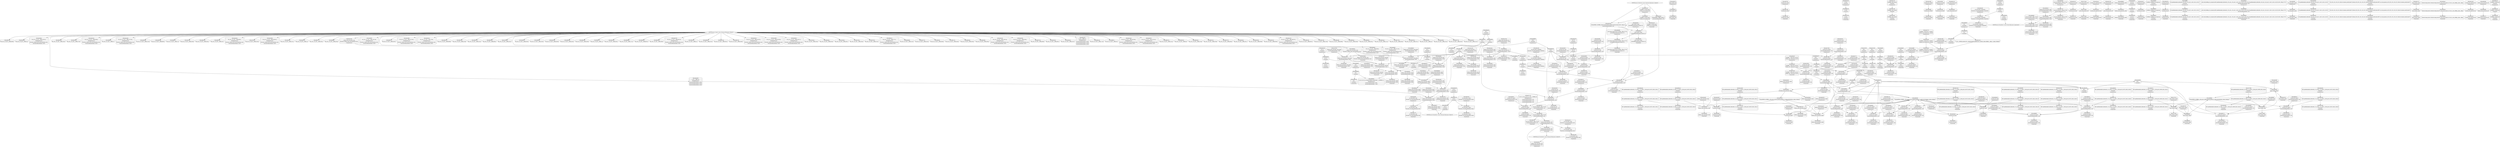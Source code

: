 digraph {
	CE0x46b4f20 [shape=record,shape=Mrecord,label="{CE0x46b4f20|selinux_sem_associate:_tmp4|security/selinux/hooks.c,5419}"]
	CE0x46c7e30 [shape=record,shape=Mrecord,label="{CE0x46c7e30|i64_2|*Constant*|*SummSink*}"]
	CE0x46b4d30 [shape=record,shape=Mrecord,label="{CE0x46b4d30|80:_i32,_112:_i8*,_:_CRE_18,19_}"]
	CE0x46e8b70 [shape=record,shape=Mrecord,label="{CE0x46e8b70|get_current:_bb}"]
	CE0x46a52a0 [shape=record,shape=Mrecord,label="{CE0x46a52a0|i32_10|*Constant*|*SummSource*}"]
	CE0x46b44f0 [shape=record,shape=Mrecord,label="{CE0x46b44f0|80:_i32,_112:_i8*,_:_CRE_27,28_}"]
	CE0x46b7eb0 [shape=record,shape=Mrecord,label="{CE0x46b7eb0|current_sid:_entry}"]
	CE0x469e9e0 [shape=record,shape=Mrecord,label="{CE0x469e9e0|i32_10|*Constant*}"]
	CE0x46a6230 [shape=record,shape=Mrecord,label="{CE0x46a6230|80:_i32,_112:_i8*,_:_CRE_84,88_|*MultipleSource*|Function::selinux_sem_associate&Arg::sma::|security/selinux/hooks.c,5419}"]
	CE0x4690bc0 [shape=record,shape=Mrecord,label="{CE0x4690bc0|selinux_sem_associate:_tmp6|security/selinux/hooks.c,5422|*SummSource*}"]
	CE0x469bff0 [shape=record,shape=Mrecord,label="{CE0x469bff0|80:_i32,_112:_i8*,_:_CRE_43,44_}"]
	CE0x46a8f20 [shape=record,shape=Mrecord,label="{CE0x46a8f20|80:_i32,_112:_i8*,_:_CRE_128,136_|*MultipleSource*|Function::selinux_sem_associate&Arg::sma::|security/selinux/hooks.c,5419}"]
	CE0x46bbf10 [shape=record,shape=Mrecord,label="{CE0x46bbf10|selinux_sem_associate:_type|security/selinux/hooks.c,5421}"]
	CE0x46b0a70 [shape=record,shape=Mrecord,label="{CE0x46b0a70|80:_i32,_112:_i8*,_:_CRE_54,55_}"]
	CE0x46998d0 [shape=record,shape=Mrecord,label="{CE0x46998d0|selinux_sem_associate:_sem_perm1|security/selinux/hooks.c,5422}"]
	CE0x46a4890 [shape=record,shape=Mrecord,label="{CE0x46a4890|80:_i32,_112:_i8*,_:_CRE_152,160_|*MultipleSource*|Function::selinux_sem_associate&Arg::sma::|security/selinux/hooks.c,5419}"]
	CE0x46e5560 [shape=record,shape=Mrecord,label="{CE0x46e5560|current_sid:_tmp21|security/selinux/hooks.c,218}"]
	CE0x46b3430 [shape=record,shape=Mrecord,label="{CE0x46b3430|80:_i32,_112:_i8*,_:_CRE_76,80_|*MultipleSource*|Function::selinux_sem_associate&Arg::sma::|security/selinux/hooks.c,5419}"]
	CE0x4697550 [shape=record,shape=Mrecord,label="{CE0x4697550|i1_true|*Constant*|*SummSink*}"]
	CE0x469c5d0 [shape=record,shape=Mrecord,label="{CE0x469c5d0|i64_3|*Constant*|*SummSink*}"]
	CE0x46b2910 [shape=record,shape=Mrecord,label="{CE0x46b2910|80:_i32,_112:_i8*,_:_CRE_68,69_}"]
	CE0x46baf50 [shape=record,shape=Mrecord,label="{CE0x46baf50|selinux_sem_associate:_tmp|*SummSink*}"]
	CE0x46e4e90 [shape=record,shape=Mrecord,label="{CE0x46e4e90|current_sid:_cred|security/selinux/hooks.c,218}"]
	CE0x46a1c90 [shape=record,shape=Mrecord,label="{CE0x46a1c90|GLOBAL:_get_current|*Constant*}"]
	CE0x46f9ef0 [shape=record,shape=Mrecord,label="{CE0x46f9ef0|get_current:_tmp4|./arch/x86/include/asm/current.h,14}"]
	CE0x46bb980 [shape=record,shape=Mrecord,label="{CE0x46bb980|selinux_sem_associate:_tmp5|security/selinux/hooks.c,5419|*SummSource*}"]
	CE0x46afe50 [shape=record,shape=Mrecord,label="{CE0x46afe50|i64_4|*Constant*}"]
	CE0x46b7fe0 [shape=record,shape=Mrecord,label="{CE0x46b7fe0|current_sid:_entry|*SummSink*}"]
	CE0x46bdc50 [shape=record,shape=Mrecord,label="{CE0x46bdc50|i32_0|*Constant*}"]
	CE0x469c4b0 [shape=record,shape=Mrecord,label="{CE0x469c4b0|80:_i32,_112:_i8*,_:_CRE_47,48_}"]
	CE0x46b5260 [shape=record,shape=Mrecord,label="{CE0x46b5260|i16_25|*Constant*|*SummSource*}"]
	CE0x46e62d0 [shape=record,shape=Mrecord,label="{CE0x46e62d0|COLLAPSED:_CMRE:_elem_0::|security/selinux/hooks.c,218}"]
	CE0x46c8650 [shape=record,shape=Mrecord,label="{CE0x46c8650|current_sid:_tmp3|*SummSource*}"]
	CE0x46ac480 [shape=record,shape=Mrecord,label="{CE0x46ac480|selinux_sem_associate:_ipc_id|security/selinux/hooks.c,5422|*SummSource*}"]
	CE0x46c6cd0 [shape=record,shape=Mrecord,label="{CE0x46c6cd0|current_sid:_sid|security/selinux/hooks.c,220|*SummSource*}"]
	CE0x469c770 [shape=record,shape=Mrecord,label="{CE0x469c770|current_sid:_tmp4|security/selinux/hooks.c,218|*SummSource*}"]
	CE0x46b6700 [shape=record,shape=Mrecord,label="{CE0x46b6700|_ret_i32_%tmp24,_!dbg_!27742|security/selinux/hooks.c,220|*SummSource*}"]
	CE0x469d230 [shape=record,shape=Mrecord,label="{CE0x469d230|80:_i32,_112:_i8*,_:_CRE_41,42_}"]
	CE0x469d610 [shape=record,shape=Mrecord,label="{CE0x469d610|i64*_getelementptr_inbounds_(_11_x_i64_,_11_x_i64_*___llvm_gcov_ctr125,_i64_0,_i64_1)|*Constant*|*SummSink*}"]
	CE0x46ba5b0 [shape=record,shape=Mrecord,label="{CE0x46ba5b0|80:_i32,_112:_i8*,_:_CRE_60,61_}"]
	CE0x46aaf70 [shape=record,shape=Mrecord,label="{CE0x46aaf70|current_sid:_tmp11|security/selinux/hooks.c,218|*SummSource*}"]
	CE0x415bb40 [shape=record,shape=Mrecord,label="{CE0x415bb40|80:_i32,_112:_i8*,_:_CRE_24,25_}"]
	CE0x46a5fd0 [shape=record,shape=Mrecord,label="{CE0x46a5fd0|selinux_sem_associate:_tmp1}"]
	CE0x46e0ed0 [shape=record,shape=Mrecord,label="{CE0x46e0ed0|i64*_getelementptr_inbounds_(_11_x_i64_,_11_x_i64_*___llvm_gcov_ctr125,_i64_0,_i64_9)|*Constant*}"]
	CE0x46b62f0 [shape=record,shape=Mrecord,label="{CE0x46b62f0|current_sid:_tmp}"]
	CE0x46a8bd0 [shape=record,shape=Mrecord,label="{CE0x46a8bd0|80:_i32,_112:_i8*,_:_CRE_112,120_|*MultipleSource*|Function::selinux_sem_associate&Arg::sma::|security/selinux/hooks.c,5419}"]
	CE0x46c4360 [shape=record,shape=Mrecord,label="{CE0x46c4360|current_sid:_if.then|*SummSource*}"]
	CE0x46c5fb0 [shape=record,shape=Mrecord,label="{CE0x46c5fb0|current_sid:_do.body|*SummSource*}"]
	CE0x46ba810 [shape=record,shape=Mrecord,label="{CE0x46ba810|80:_i32,_112:_i8*,_:_CRE_62,63_}"]
	CE0x46e8780 [shape=record,shape=Mrecord,label="{CE0x46e8780|current_sid:_tmp24|security/selinux/hooks.c,220}"]
	CE0x46a0be0 [shape=record,shape=Mrecord,label="{CE0x46a0be0|selinux_sem_associate:_tmp1|*SummSink*}"]
	CE0x4698430 [shape=record,shape=Mrecord,label="{CE0x4698430|current_sid:_tmp15|security/selinux/hooks.c,218|*SummSink*}"]
	CE0x469b360 [shape=record,shape=Mrecord,label="{CE0x469b360|i64_1|*Constant*|*SummSink*}"]
	CE0x46b94f0 [shape=record,shape=Mrecord,label="{CE0x46b94f0|80:_i32,_112:_i8*,_:_CRE_19,20_}"]
	CE0x46b8160 [shape=record,shape=Mrecord,label="{CE0x46b8160|_ret_i32_%tmp24,_!dbg_!27742|security/selinux/hooks.c,220}"]
	CE0x46c38a0 [shape=record,shape=Mrecord,label="{CE0x46c38a0|GLOBAL:_current_sid.__warned|Global_var:current_sid.__warned|*SummSink*}"]
	CE0x46cb860 [shape=record,shape=Mrecord,label="{CE0x46cb860|current_sid:_if.then}"]
	CE0x46e5a10 [shape=record,shape=Mrecord,label="{CE0x46e5a10|i32_22|*Constant*}"]
	CE0x46a12f0 [shape=record,shape=Mrecord,label="{CE0x46a12f0|i64*_getelementptr_inbounds_(_11_x_i64_,_11_x_i64_*___llvm_gcov_ctr125,_i64_0,_i64_0)|*Constant*}"]
	CE0x4699a10 [shape=record,shape=Mrecord,label="{CE0x4699a10|selinux_sem_associate:_key|security/selinux/hooks.c,5422}"]
	CE0x46c9000 [shape=record,shape=Mrecord,label="{CE0x46c9000|_call_void_mcount()_#3|*SummSink*}"]
	CE0x46c6050 [shape=record,shape=Mrecord,label="{CE0x46c6050|current_sid:_do.body|*SummSink*}"]
	CE0x46bc410 [shape=record,shape=Mrecord,label="{CE0x46bc410|i32_64|*Constant*}"]
	CE0x46a3290 [shape=record,shape=Mrecord,label="{CE0x46a3290|80:_i32,_112:_i8*,_:_CRE_38,39_}"]
	CE0x46bd270 [shape=record,shape=Mrecord,label="{CE0x46bd270|_ret_i32_%retval.0,_!dbg_!27728|security/selinux/avc.c,775|*SummSink*}"]
	CE0x46e4f00 [shape=record,shape=Mrecord,label="{CE0x46e4f00|current_sid:_sid|security/selinux/hooks.c,220|*SummSink*}"]
	CE0x46a1150 [shape=record,shape=Mrecord,label="{CE0x46a1150|current_sid:_do.end|*SummSink*}"]
	CE0x471f940 [shape=record,shape=Mrecord,label="{CE0x471f940|_call_void_mcount()_#3}"]
	CE0x469d360 [shape=record,shape=Mrecord,label="{CE0x469d360|80:_i32,_112:_i8*,_:_CRE_42,43_}"]
	CE0x4690ca0 [shape=record,shape=Mrecord,label="{CE0x4690ca0|selinux_sem_associate:_tmp6|security/selinux/hooks.c,5422|*SummSink*}"]
	CE0x46e5f10 [shape=record,shape=Mrecord,label="{CE0x46e5f10|current_sid:_security|security/selinux/hooks.c,218|*SummSource*}"]
	CE0x46c9ca0 [shape=record,shape=Mrecord,label="{CE0x46c9ca0|current_sid:_land.lhs.true2|*SummSource*}"]
	CE0x46cb520 [shape=record,shape=Mrecord,label="{CE0x46cb520|current_sid:_call4|security/selinux/hooks.c,218}"]
	CE0x469b4c0 [shape=record,shape=Mrecord,label="{CE0x469b4c0|selinux_sem_associate:_ad|security/selinux/hooks.c, 5416}"]
	CE0x4699940 [shape=record,shape=Mrecord,label="{CE0x4699940|selinux_sem_associate:_sem_perm1|security/selinux/hooks.c,5422|*SummSource*}"]
	CE0x46a3f00 [shape=record,shape=Mrecord,label="{CE0x46a3f00|selinux_sem_associate:_tmp}"]
	CE0x46e1cf0 [shape=record,shape=Mrecord,label="{CE0x46e1cf0|GLOBAL:_current_task|Global_var:current_task|*SummSink*}"]
	CE0x4692d70 [shape=record,shape=Mrecord,label="{CE0x4692d70|i64_1|*Constant*}"]
	CE0x46b4590 [shape=record,shape=Mrecord,label="{CE0x46b4590|80:_i32,_112:_i8*,_:_CRE_28,29_}"]
	CE0x46e6c40 [shape=record,shape=Mrecord,label="{CE0x46e6c40|current_sid:_tmp23|security/selinux/hooks.c,218|*SummSink*}"]
	CE0x46a88e0 [shape=record,shape=Mrecord,label="{CE0x46a88e0|current_sid:_tmp7|security/selinux/hooks.c,218}"]
	CE0x46e65c0 [shape=record,shape=Mrecord,label="{CE0x46e65c0|current_sid:_tmp22|security/selinux/hooks.c,218|*SummSource*}"]
	CE0x46f4f60 [shape=record,shape=Mrecord,label="{CE0x46f4f60|get_current:_tmp2}"]
	CE0x3f94030 [shape=record,shape=Mrecord,label="{CE0x3f94030|80:_i32,_112:_i8*,_:_CRE_1,2_}"]
	CE0x46db250 [shape=record,shape=Mrecord,label="{CE0x46db250|current_sid:_tmp13|security/selinux/hooks.c,218}"]
	CE0x46c7f30 [shape=record,shape=Mrecord,label="{CE0x46c7f30|i64_3|*Constant*|*SummSource*}"]
	CE0x46a7310 [shape=record,shape=Mrecord,label="{CE0x46a7310|_call_void_mcount()_#3}"]
	CE0x46973e0 [shape=record,shape=Mrecord,label="{CE0x46973e0|i1_true|*Constant*|*SummSource*}"]
	CE0x46c85b0 [shape=record,shape=Mrecord,label="{CE0x46c85b0|current_sid:_tmp3}"]
	CE0x46a5930 [shape=record,shape=Mrecord,label="{CE0x46a5930|current_sid:_tmp2|*SummSource*}"]
	CE0x46af020 [shape=record,shape=Mrecord,label="{CE0x46af020|current_sid:_tmp1|*SummSink*}"]
	CE0x4696990 [shape=record,shape=Mrecord,label="{CE0x4696990|selinux_sem_associate:_entry|*SummSource*}"]
	CE0x63437d0 [shape=record,shape=Mrecord,label="{CE0x63437d0|selinux_sem_associate:_sem_perm|security/selinux/hooks.c,5419}"]
	CE0x5a767b0 [shape=record,shape=Mrecord,label="{CE0x5a767b0|selinux_sem_associate:_sem_perm|security/selinux/hooks.c,5419|*SummSource*}"]
	CE0x46c7d50 [shape=record,shape=Mrecord,label="{CE0x46c7d50|i64_2|*Constant*|*SummSource*}"]
	CE0x46a0c50 [shape=record,shape=Mrecord,label="{CE0x46a0c50|i32_1|*Constant*}"]
	CE0x46ba000 [shape=record,shape=Mrecord,label="{CE0x46ba000|selinux_sem_associate:_call|security/selinux/hooks.c,5417|*SummSource*}"]
	CE0x46e8490 [shape=record,shape=Mrecord,label="{CE0x46e8490|i64*_getelementptr_inbounds_(_2_x_i64_,_2_x_i64_*___llvm_gcov_ctr98,_i64_0,_i64_0)|*Constant*|*SummSink*}"]
	CE0x46a3030 [shape=record,shape=Mrecord,label="{CE0x46a3030|80:_i32,_112:_i8*,_:_CRE_36,37_}"]
	CE0x469c840 [shape=record,shape=Mrecord,label="{CE0x469c840|current_sid:_tmp4|security/selinux/hooks.c,218|*SummSink*}"]
	CE0x46c83d0 [shape=record,shape=Mrecord,label="{CE0x46c83d0|current_sid:_tmp3|*SummSink*}"]
	CE0x46afef0 [shape=record,shape=Mrecord,label="{CE0x46afef0|i64_4|*Constant*|*SummSource*}"]
	CE0x46ad260 [shape=record,shape=Mrecord,label="{CE0x46ad260|4:_i32,_:_CRE_4,8_|*MultipleSource*|security/selinux/hooks.c,5424|security/selinux/hooks.c,5419|security/selinux/hooks.c,5419}"]
	CE0x4691800 [shape=record,shape=Mrecord,label="{CE0x4691800|selinux_sem_associate:_call3|security/selinux/hooks.c,5424|*SummSink*}"]
	"CONST[source:1(input),value:2(dynamic)][purpose:{object}]"
	CE0x46a3c30 [shape=record,shape=Mrecord,label="{CE0x46a3c30|COLLAPSED:_GCMRE___llvm_gcov_ctr319_internal_global_2_x_i64_zeroinitializer:_elem_0:default:}"]
	CE0x46bced0 [shape=record,shape=Mrecord,label="{CE0x46bced0|avc_has_perm:_auditdata|Function::avc_has_perm&Arg::auditdata::|*SummSink*}"]
	CE0x46994b0 [shape=record,shape=Mrecord,label="{CE0x46994b0|i8_4|*Constant*}"]
	CE0x46e8d30 [shape=record,shape=Mrecord,label="{CE0x46e8d30|get_current:_bb|*SummSink*}"]
	CE0x46e01e0 [shape=record,shape=Mrecord,label="{CE0x46e01e0|i32_218|*Constant*}"]
	CE0x469e8b0 [shape=record,shape=Mrecord,label="{CE0x469e8b0|80:_i32,_112:_i8*,_:_CRE_71,72_}"]
	CE0x46e21e0 [shape=record,shape=Mrecord,label="{CE0x46e21e0|current_sid:_if.end|*SummSink*}"]
	CE0x46b84e0 [shape=record,shape=Mrecord,label="{CE0x46b84e0|selinux_sem_associate:_key|security/selinux/hooks.c,5422|*SummSink*}"]
	CE0x46e0380 [shape=record,shape=Mrecord,label="{CE0x46e0380|i32_218|*Constant*|*SummSource*}"]
	CE0x46a58c0 [shape=record,shape=Mrecord,label="{CE0x46a58c0|current_sid:_tmp2}"]
	CE0x469e650 [shape=record,shape=Mrecord,label="{CE0x469e650|80:_i32,_112:_i8*,_:_CRE_69,70_}"]
	CE0x46e10a0 [shape=record,shape=Mrecord,label="{CE0x46e10a0|i64*_getelementptr_inbounds_(_11_x_i64_,_11_x_i64_*___llvm_gcov_ctr125,_i64_0,_i64_9)|*Constant*|*SummSource*}"]
	CE0x46ba380 [shape=record,shape=Mrecord,label="{CE0x46ba380|80:_i32,_112:_i8*,_:_CRE_58,59_}"]
	CE0x46a6700 [shape=record,shape=Mrecord,label="{CE0x46a6700|80:_i32,_112:_i8*,_:_CRE_96,100_|*MultipleSource*|Function::selinux_sem_associate&Arg::sma::|security/selinux/hooks.c,5419}"]
	CE0x46e8f40 [shape=record,shape=Mrecord,label="{CE0x46e8f40|GLOBAL:_current_task|Global_var:current_task}"]
	CE0x46b3e40 [shape=record,shape=Mrecord,label="{CE0x46b3e40|80:_i32,_112:_i8*,_:_CRE_0,1_}"]
	CE0x46b9810 [shape=record,shape=Mrecord,label="{CE0x46b9810|80:_i32,_112:_i8*,_:_CRE_22,23_}"]
	CE0x46ba9e0 [shape=record,shape=Mrecord,label="{CE0x46ba9e0|i32_1|*Constant*|*SummSource*}"]
	CE0x46dfb40 [shape=record,shape=Mrecord,label="{CE0x46dfb40|GLOBAL:_lockdep_rcu_suspicious|*Constant*}"]
	CE0x46b3a30 [shape=record,shape=Mrecord,label="{CE0x46b3a30|_ret_%struct.task_struct*_%tmp4,_!dbg_!27714|./arch/x86/include/asm/current.h,14|*SummSink*}"]
	CE0x46aaab0 [shape=record,shape=Mrecord,label="{CE0x46aaab0|current_sid:_tmp10|security/selinux/hooks.c,218|*SummSource*}"]
	CE0x46b8af0 [shape=record,shape=Mrecord,label="{CE0x46b8af0|i32_3|*Constant*|*SummSource*}"]
	CE0x46e1660 [shape=record,shape=Mrecord,label="{CE0x46e1660|current_sid:_tmp17|security/selinux/hooks.c,218|*SummSink*}"]
	CE0x46e2410 [shape=record,shape=Mrecord,label="{CE0x46e2410|current_sid:_do.end|*SummSource*}"]
	"CONST[source:0(mediator),value:0(static)][purpose:{operation}]"
	CE0x4696020 [shape=record,shape=Mrecord,label="{CE0x4696020|selinux_sem_associate:_entry|*SummSink*}"]
	CE0x46e4d70 [shape=record,shape=Mrecord,label="{CE0x46e4d70|i32_78|*Constant*|*SummSource*}"]
	"CONST[source:0(mediator),value:2(dynamic)][purpose:{subject}]"
	CE0x471fae0 [shape=record,shape=Mrecord,label="{CE0x471fae0|_call_void_mcount()_#3|*SummSink*}"]
	CE0x46b90c0 [shape=record,shape=Mrecord,label="{CE0x46b90c0|selinux_sem_associate:_call3|security/selinux/hooks.c,5424|*SummSource*}"]
	CE0x46bcd50 [shape=record,shape=Mrecord,label="{CE0x46bcd50|avc_has_perm:_auditdata|Function::avc_has_perm&Arg::auditdata::|*SummSource*}"]
	CE0x46a1390 [shape=record,shape=Mrecord,label="{CE0x46a1390|i64*_getelementptr_inbounds_(_11_x_i64_,_11_x_i64_*___llvm_gcov_ctr125,_i64_0,_i64_0)|*Constant*|*SummSource*}"]
	CE0x46cb6b0 [shape=record,shape=Mrecord,label="{CE0x46cb6b0|current_sid:_call4|security/selinux/hooks.c,218|*SummSource*}"]
	CE0x46bd420 [shape=record,shape=Mrecord,label="{CE0x46bd420|current_sid:_bb|*SummSource*}"]
	CE0x46c6fb0 [shape=record,shape=Mrecord,label="{CE0x46c6fb0|i64*_getelementptr_inbounds_(_2_x_i64_,_2_x_i64_*___llvm_gcov_ctr98,_i64_0,_i64_0)|*Constant*}"]
	CE0x46dfed0 [shape=record,shape=Mrecord,label="{CE0x46dfed0|i8*_getelementptr_inbounds_(_25_x_i8_,_25_x_i8_*_.str3,_i32_0,_i32_0)|*Constant*}"]
	CE0x46c9ef0 [shape=record,shape=Mrecord,label="{CE0x46c9ef0|current_sid:_if.end}"]
	CE0x46bbac0 [shape=record,shape=Mrecord,label="{CE0x46bbac0|selinux_sem_associate:_tmp5|security/selinux/hooks.c,5419|*SummSink*}"]
	CE0x46df540 [shape=record,shape=Mrecord,label="{CE0x46df540|_call_void_lockdep_rcu_suspicious(i8*_getelementptr_inbounds_(_25_x_i8_,_25_x_i8_*_.str3,_i32_0,_i32_0),_i32_218,_i8*_getelementptr_inbounds_(_45_x_i8_,_45_x_i8_*_.str12,_i32_0,_i32_0))_#10,_!dbg_!27727|security/selinux/hooks.c,218|*SummSource*}"]
	CE0x4696d20 [shape=record,shape=Mrecord,label="{CE0x4696d20|_ret_i32_%call3,_!dbg_!27729|security/selinux/hooks.c,5424|*SummSink*}"]
	CE0x46abec0 [shape=record,shape=Mrecord,label="{CE0x46abec0|selinux_sem_associate:_u|security/selinux/hooks.c,5422}"]
	CE0x46a0b40 [shape=record,shape=Mrecord,label="{CE0x46a0b40|selinux_sem_associate:_tmp3|*SummSink*}"]
	CE0x469ba30 [shape=record,shape=Mrecord,label="{CE0x469ba30|i32_1|*Constant*|*SummSink*}"]
	CE0x46b0160 [shape=record,shape=Mrecord,label="{CE0x46b0160|current_sid:_tmp9|security/selinux/hooks.c,218|*SummSource*}"]
	CE0x46b74a0 [shape=record,shape=Mrecord,label="{CE0x46b74a0|80:_i32,_112:_i8*,_:_CRE_50,51_}"]
	CE0x46e1230 [shape=record,shape=Mrecord,label="{CE0x46e1230|i64*_getelementptr_inbounds_(_11_x_i64_,_11_x_i64_*___llvm_gcov_ctr125,_i64_0,_i64_9)|*Constant*|*SummSink*}"]
	CE0x4690ad0 [shape=record,shape=Mrecord,label="{CE0x4690ad0|selinux_sem_associate:_tmp6|security/selinux/hooks.c,5422}"]
	CE0x471fa40 [shape=record,shape=Mrecord,label="{CE0x471fa40|_call_void_mcount()_#3|*SummSource*}"]
	CE0x46a2e30 [shape=record,shape=Mrecord,label="{CE0x46a2e30|i64*_getelementptr_inbounds_(_2_x_i64_,_2_x_i64_*___llvm_gcov_ctr98,_i64_0,_i64_1)|*Constant*}"]
	CE0x469c250 [shape=record,shape=Mrecord,label="{CE0x469c250|80:_i32,_112:_i8*,_:_CRE_45,46_}"]
	CE0x4694300 [shape=record,shape=Mrecord,label="{CE0x4694300|selinux_sem_associate:_entry}"]
	CE0x46baad0 [shape=record,shape=Mrecord,label="{CE0x46baad0|i64*_getelementptr_inbounds_(_11_x_i64_,_11_x_i64_*___llvm_gcov_ctr125,_i64_0,_i64_1)|*Constant*}"]
	CE0x46be4f0 [shape=record,shape=Mrecord,label="{CE0x46be4f0|current_sid:_tmp18|security/selinux/hooks.c,218}"]
	CE0x4696620 [shape=record,shape=Mrecord,label="{CE0x4696620|selinux_sem_associate:_sma|Function::selinux_sem_associate&Arg::sma::}"]
	CE0x46b3880 [shape=record,shape=Mrecord,label="{CE0x46b3880|_ret_%struct.task_struct*_%tmp4,_!dbg_!27714|./arch/x86/include/asm/current.h,14|*SummSource*}"]
	CE0x46c87e0 [shape=record,shape=Mrecord,label="{CE0x46c87e0|i64*_getelementptr_inbounds_(_2_x_i64_,_2_x_i64_*___llvm_gcov_ctr98,_i64_0,_i64_1)|*Constant*|*SummSink*}"]
	CE0x46df0b0 [shape=record,shape=Mrecord,label="{CE0x46df0b0|i8_1|*Constant*|*SummSource*}"]
	CE0x46b59f0 [shape=record,shape=Mrecord,label="{CE0x46b59f0|selinux_sem_associate:_tmp4|security/selinux/hooks.c,5419|*SummSink*}"]
	CE0x46ab3d0 [shape=record,shape=Mrecord,label="{CE0x46ab3d0|current_sid:_tmp12|security/selinux/hooks.c,218|*SummSource*}"]
	CE0x46aabe0 [shape=record,shape=Mrecord,label="{CE0x46aabe0|current_sid:_tmp10|security/selinux/hooks.c,218|*SummSink*}"]
	CE0x46aae40 [shape=record,shape=Mrecord,label="{CE0x46aae40|current_sid:_tmp11|security/selinux/hooks.c,218}"]
	CE0x46b8660 [shape=record,shape=Mrecord,label="{CE0x46b8660|selinux_sem_associate:_key|security/selinux/hooks.c,5422|*SummSource*}"]
	CE0x4698350 [shape=record,shape=Mrecord,label="{CE0x4698350|current_sid:_tmp15|security/selinux/hooks.c,218}"]
	CE0x46a1e10 [shape=record,shape=Mrecord,label="{CE0x46a1e10|GLOBAL:_get_current|*Constant*|*SummSource*}"]
	CE0x46a92a0 [shape=record,shape=Mrecord,label="{CE0x46a92a0|80:_i32,_112:_i8*,_:_CRE_144,152_|*MultipleSource*|Function::selinux_sem_associate&Arg::sma::|security/selinux/hooks.c,5419}"]
	CE0x46b6360 [shape=record,shape=Mrecord,label="{CE0x46b6360|COLLAPSED:_GCMRE___llvm_gcov_ctr125_internal_global_11_x_i64_zeroinitializer:_elem_0:default:}"]
	CE0x46becb0 [shape=record,shape=Mrecord,label="{CE0x46becb0|i64*_getelementptr_inbounds_(_11_x_i64_,_11_x_i64_*___llvm_gcov_ctr125,_i64_0,_i64_10)|*Constant*}"]
	CE0x46a4f60 [shape=record,shape=Mrecord,label="{CE0x46a4f60|80:_i32,_112:_i8*,_:_CRE_184,188_|*MultipleSource*|Function::selinux_sem_associate&Arg::sma::|security/selinux/hooks.c,5419}"]
	CE0x4698000 [shape=record,shape=Mrecord,label="{CE0x4698000|i64*_getelementptr_inbounds_(_11_x_i64_,_11_x_i64_*___llvm_gcov_ctr125,_i64_0,_i64_8)|*Constant*|*SummSource*}"]
	CE0x46abaa0 [shape=record,shape=Mrecord,label="{CE0x46abaa0|avc_has_perm:_entry|*SummSink*}"]
	CE0x46a89c0 [shape=record,shape=Mrecord,label="{CE0x46a89c0|80:_i32,_112:_i8*,_:_CRE_104,112_|*MultipleSource*|Function::selinux_sem_associate&Arg::sma::|security/selinux/hooks.c,5419}"]
	CE0x415ba50 [shape=record,shape=Mrecord,label="{CE0x415ba50|80:_i32,_112:_i8*,_:_CRE_23,24_}"]
	CE0x46ba6e0 [shape=record,shape=Mrecord,label="{CE0x46ba6e0|80:_i32,_112:_i8*,_:_CRE_61,62_}"]
	CE0x415bd20 [shape=record,shape=Mrecord,label="{CE0x415bd20|80:_i32,_112:_i8*,_:_CRE_26,27_}"]
	CE0x46af820 [shape=record,shape=Mrecord,label="{CE0x46af820|current_sid:_tobool1|security/selinux/hooks.c,218|*SummSink*}"]
	CE0x46a76a0 [shape=record,shape=Mrecord,label="{CE0x46a76a0|80:_i32,_112:_i8*,_:_CRE_33,34_}"]
	CE0x46a8740 [shape=record,shape=Mrecord,label="{CE0x46a8740|current_sid:_tmp6|security/selinux/hooks.c,218|*SummSink*}"]
	CE0x46e0b90 [shape=record,shape=Mrecord,label="{CE0x46e0b90|i8*_getelementptr_inbounds_(_45_x_i8_,_45_x_i8_*_.str12,_i32_0,_i32_0)|*Constant*|*SummSource*}"]
	CE0x46bf020 [shape=record,shape=Mrecord,label="{CE0x46bf020|current_sid:_tmp19|security/selinux/hooks.c,218|*SummSink*}"]
	CE0x46b3090 [shape=record,shape=Mrecord,label="{CE0x46b3090|_call_void_mcount()_#3}"]
	CE0x46e8c50 [shape=record,shape=Mrecord,label="{CE0x46e8c50|get_current:_bb|*SummSource*}"]
	CE0x46a3b20 [shape=record,shape=Mrecord,label="{CE0x46a3b20|get_current:_tmp1}"]
	CE0x471f780 [shape=record,shape=Mrecord,label="{CE0x471f780|get_current:_tmp2|*SummSink*}"]
	CE0x46bc1b0 [shape=record,shape=Mrecord,label="{CE0x46bc1b0|i32_(i32,_i32,_i16,_i32,_%struct.common_audit_data*)*_bitcast_(i32_(i32,_i32,_i16,_i32,_%struct.common_audit_data.495*)*_avc_has_perm_to_i32_(i32,_i32,_i16,_i32,_%struct.common_audit_data*)*)|*Constant*}"]
	CE0x46c9db0 [shape=record,shape=Mrecord,label="{CE0x46c9db0|current_sid:_land.lhs.true2|*SummSink*}"]
	CE0x46df220 [shape=record,shape=Mrecord,label="{CE0x46df220|i8_1|*Constant*|*SummSink*}"]
	CE0x4692de0 [shape=record,shape=Mrecord,label="{CE0x4692de0|current_sid:_tmp1}"]
	CE0x4696230 [shape=record,shape=Mrecord,label="{CE0x4696230|i64*_getelementptr_inbounds_(_2_x_i64_,_2_x_i64_*___llvm_gcov_ctr319,_i64_0,_i64_0)|*Constant*|*SummSource*}"]
	CE0x46e5d40 [shape=record,shape=Mrecord,label="{CE0x46e5d40|i32_22|*Constant*|*SummSink*}"]
	CE0x46abc10 [shape=record,shape=Mrecord,label="{CE0x46abc10|avc_has_perm:_requested|Function::avc_has_perm&Arg::requested::|*SummSink*}"]
	CE0x46ba160 [shape=record,shape=Mrecord,label="{CE0x46ba160|i32_0|*Constant*}"]
	CE0x46a59a0 [shape=record,shape=Mrecord,label="{CE0x46a59a0|current_sid:_tmp2|*SummSink*}"]
	CE0x46b75d0 [shape=record,shape=Mrecord,label="{CE0x46b75d0|80:_i32,_112:_i8*,_:_CRE_51,52_}"]
	CE0x46bef00 [shape=record,shape=Mrecord,label="{CE0x46bef00|i64*_getelementptr_inbounds_(_11_x_i64_,_11_x_i64_*___llvm_gcov_ctr125,_i64_0,_i64_10)|*Constant*|*SummSource*}"]
	CE0x46e8960 [shape=record,shape=Mrecord,label="{CE0x46e8960|current_sid:_tmp24|security/selinux/hooks.c,220|*SummSink*}"]
	CE0x469eb10 [shape=record,shape=Mrecord,label="{CE0x469eb10|80:_i32,_112:_i8*,_:_CRE_72,73_|*MultipleSource*|Function::selinux_sem_associate&Arg::sma::|security/selinux/hooks.c,5419}"]
	CE0x46e0c00 [shape=record,shape=Mrecord,label="{CE0x46e0c00|i8*_getelementptr_inbounds_(_45_x_i8_,_45_x_i8_*_.str12,_i32_0,_i32_0)|*Constant*|*SummSink*}"]
	CE0x469cca0 [shape=record,shape=Mrecord,label="{CE0x469cca0|i64_0|*Constant*|*SummSource*}"]
	CE0x46e0540 [shape=record,shape=Mrecord,label="{CE0x46e0540|i32_218|*Constant*|*SummSink*}"]
	CE0x469cdd0 [shape=record,shape=Mrecord,label="{CE0x469cdd0|i64_0|*Constant*|*SummSink*}"]
	CE0x46a2090 [shape=record,shape=Mrecord,label="{CE0x46a2090|get_current:_entry}"]
	CE0x469f810 [shape=record,shape=Mrecord,label="{CE0x469f810|i32_0|*Constant*|*SummSink*}"]
	CE0x46bc660 [shape=record,shape=Mrecord,label="{CE0x46bc660|i32_64|*Constant*|*SummSink*}"]
	CE0x46c92c0 [shape=record,shape=Mrecord,label="{CE0x46c92c0|current_sid:_call|security/selinux/hooks.c,218|*SummSink*}"]
	CE0x46c7bb0 [shape=record,shape=Mrecord,label="{CE0x46c7bb0|GLOBAL:___llvm_gcov_ctr125|Global_var:__llvm_gcov_ctr125|*SummSink*}"]
	CE0x46bd090 [shape=record,shape=Mrecord,label="{CE0x46bd090|_ret_i32_%retval.0,_!dbg_!27728|security/selinux/avc.c,775|*SummSource*}"]
	CE0x46aee30 [shape=record,shape=Mrecord,label="{CE0x46aee30|current_sid:_tmp1|*SummSource*}"]
	CE0x469ce80 [shape=record,shape=Mrecord,label="{CE0x469ce80|GLOBAL:___llvm_gcov_ctr125|Global_var:__llvm_gcov_ctr125}"]
	CE0x46b93f0 [shape=record,shape=Mrecord,label="{CE0x46b93f0|avc_has_perm:_entry|*SummSource*}"]
	CE0x46a55c0 [shape=record,shape=Mrecord,label="{CE0x46a55c0|selinux_sem_associate:_security|security/selinux/hooks.c,5419|*SummSource*}"]
	CE0x46b4860 [shape=record,shape=Mrecord,label="{CE0x46b4860|80:_i32,_112:_i8*,_:_CRE_31,32_}"]
	CE0x46a7570 [shape=record,shape=Mrecord,label="{CE0x46a7570|80:_i32,_112:_i8*,_:_CRE_32,33_}"]
	CE0x46fab70 [shape=record,shape=Mrecord,label="{CE0x46fab70|i64*_getelementptr_inbounds_(_2_x_i64_,_2_x_i64_*___llvm_gcov_ctr98,_i64_0,_i64_1)|*Constant*|*SummSource*}"]
	CE0x46acbd0 [shape=record,shape=Mrecord,label="{CE0x46acbd0|selinux_sem_associate:_sid2|security/selinux/hooks.c,5424|*SummSource*}"]
	CE0x469cfe0 [shape=record,shape=Mrecord,label="{CE0x469cfe0|80:_i32,_112:_i8*,_:_CRE_39,40_}"]
	CE0x46aca10 [shape=record,shape=Mrecord,label="{CE0x46aca10|selinux_sem_associate:_sid2|security/selinux/hooks.c,5424}"]
	CE0x469c120 [shape=record,shape=Mrecord,label="{CE0x469c120|80:_i32,_112:_i8*,_:_CRE_44,45_}"]
	CE0x46afd50 [shape=record,shape=Mrecord,label="{CE0x46afd50|i64_5|*Constant*|*SummSink*}"]
	CE0x46c2030 [shape=record,shape=Mrecord,label="{CE0x46c2030|current_sid:_tmp20|security/selinux/hooks.c,218|*SummSink*}"]
	CE0x4698b00 [shape=record,shape=Mrecord,label="{CE0x4698b00|0:_i8,_8:_i32,_24:_%struct.selinux_audit_data*,_:_SCMRE_0,1_|*MultipleSource*|security/selinux/hooks.c,5421|security/selinux/hooks.c, 5416}"]
	CE0x46b0940 [shape=record,shape=Mrecord,label="{CE0x46b0940|80:_i32,_112:_i8*,_:_CRE_53,54_}"]
	CE0x46b5540 [shape=record,shape=Mrecord,label="{CE0x46b5540|avc_has_perm:_tclass|Function::avc_has_perm&Arg::tclass::|*SummSource*}"]
	CE0x46dff90 [shape=record,shape=Mrecord,label="{CE0x46dff90|i8*_getelementptr_inbounds_(_25_x_i8_,_25_x_i8_*_.str3,_i32_0,_i32_0)|*Constant*|*SummSource*}"]
	CE0x46fa4e0 [shape=record,shape=Mrecord,label="{CE0x46fa4e0|%struct.task_struct*_(%struct.task_struct**)*_asm_movq_%gs:$_1:P_,$0_,_r,im,_dirflag_,_fpsr_,_flags_|*SummSource*}"]
	CE0x46c3c90 [shape=record,shape=Mrecord,label="{CE0x46c3c90|current_sid:_tmp8|security/selinux/hooks.c,218}"]
	CE0x46c42c0 [shape=record,shape=Mrecord,label="{CE0x46c42c0|current_sid:_land.lhs.true|*SummSink*}"]
	CE0x46c93d0 [shape=record,shape=Mrecord,label="{CE0x46c93d0|current_sid:_tobool|security/selinux/hooks.c,218|*SummSink*}"]
	CE0x46a1fe0 [shape=record,shape=Mrecord,label="{CE0x46a1fe0|GLOBAL:_get_current|*Constant*|*SummSink*}"]
	CE0x46b55e0 [shape=record,shape=Mrecord,label="{CE0x46b55e0|avc_has_perm:_tclass|Function::avc_has_perm&Arg::tclass::|*SummSink*}"]
	CE0x46b4680 [shape=record,shape=Mrecord,label="{CE0x46b4680|80:_i32,_112:_i8*,_:_CRE_29,30_}"]
	CE0x46a9100 [shape=record,shape=Mrecord,label="{CE0x46a9100|80:_i32,_112:_i8*,_:_CRE_136,144_|*MultipleSource*|Function::selinux_sem_associate&Arg::sma::|security/selinux/hooks.c,5419}"]
	CE0x4694d60 [shape=record,shape=Mrecord,label="{CE0x4694d60|selinux_sem_associate:_bb}"]
	CE0x46b8890 [shape=record,shape=Mrecord,label="{CE0x46b8890|selinux_sem_associate:_u|security/selinux/hooks.c,5422|*SummSink*}"]
	CE0x46b7f20 [shape=record,shape=Mrecord,label="{CE0x46b7f20|current_sid:_entry|*SummSource*}"]
	CE0x46a73e0 [shape=record,shape=Mrecord,label="{CE0x46a73e0|_call_void_mcount()_#3|*SummSource*}"]
	CE0x46a65d0 [shape=record,shape=Mrecord,label="{CE0x46a65d0|80:_i32,_112:_i8*,_:_CRE_92,96_|*MultipleSource*|Function::selinux_sem_associate&Arg::sma::|security/selinux/hooks.c,5419}"]
	CE0x46baee0 [shape=record,shape=Mrecord,label="{CE0x46baee0|i64_1|*Constant*}"]
	CE0x46a19f0 [shape=record,shape=Mrecord,label="{CE0x46a19f0|current_sid:_call4|security/selinux/hooks.c,218|*SummSink*}"]
	"CONST[source:2(external),value:2(dynamic)][purpose:{subject}]"
	CE0x46a1790 [shape=record,shape=Mrecord,label="{CE0x46a1790|selinux_sem_associate:_ad|security/selinux/hooks.c, 5416|*SummSource*}"]
	CE0x46e2100 [shape=record,shape=Mrecord,label="{CE0x46e2100|i64*_getelementptr_inbounds_(_11_x_i64_,_11_x_i64_*___llvm_gcov_ctr125,_i64_0,_i64_0)|*Constant*|*SummSink*}"]
	CE0x46b7240 [shape=record,shape=Mrecord,label="{CE0x46b7240|80:_i32,_112:_i8*,_:_CRE_48,49_}"]
	CE0x46b2e20 [shape=record,shape=Mrecord,label="{CE0x46b2e20|current_sid:_call|security/selinux/hooks.c,218}"]
	CE0x46f5850 [shape=record,shape=Mrecord,label="{CE0x46f5850|get_current:_tmp3|*SummSink*}"]
	CE0x46df4d0 [shape=record,shape=Mrecord,label="{CE0x46df4d0|_call_void_lockdep_rcu_suspicious(i8*_getelementptr_inbounds_(_25_x_i8_,_25_x_i8_*_.str3,_i32_0,_i32_0),_i32_218,_i8*_getelementptr_inbounds_(_45_x_i8_,_45_x_i8_*_.str12,_i32_0,_i32_0))_#10,_!dbg_!27727|security/selinux/hooks.c,218}"]
	CE0x46e9040 [shape=record,shape=Mrecord,label="{CE0x46e9040|%struct.task_struct*_(%struct.task_struct**)*_asm_movq_%gs:$_1:P_,$0_,_r,im,_dirflag_,_fpsr_,_flags_}"]
	CE0x469c380 [shape=record,shape=Mrecord,label="{CE0x469c380|80:_i32,_112:_i8*,_:_CRE_46,47_}"]
	CE0x46b49a0 [shape=record,shape=Mrecord,label="{CE0x46b49a0|80:_i32,_112:_i8*,_:_CRE_14,15_}"]
	CE0x46afab0 [shape=record,shape=Mrecord,label="{CE0x46afab0|i64_5|*Constant*}"]
	"CONST[source:0(mediator),value:2(dynamic)][purpose:{object}]"
	CE0x4696b80 [shape=record,shape=Mrecord,label="{CE0x4696b80|_ret_i32_%call3,_!dbg_!27729|security/selinux/hooks.c,5424|*SummSource*}"]
	CE0x46e5b40 [shape=record,shape=Mrecord,label="{CE0x46e5b40|i32_22|*Constant*|*SummSource*}"]
	CE0x46ad150 [shape=record,shape=Mrecord,label="{CE0x46ad150|4:_i32,_:_CRE_0,2_|*MultipleSource*|security/selinux/hooks.c,5424|security/selinux/hooks.c,5419|security/selinux/hooks.c,5419}"]
	CE0x46c22a0 [shape=record,shape=Mrecord,label="{CE0x46c22a0|0:_i8,_:_GCMR_current_sid.__warned_internal_global_i8_0,_section_.data.unlikely_,_align_1:_elem_0:default:}"]
	CE0x46e0a90 [shape=record,shape=Mrecord,label="{CE0x46e0a90|i8*_getelementptr_inbounds_(_45_x_i8_,_45_x_i8_*_.str12,_i32_0,_i32_0)|*Constant*}"]
	CE0x46bcb90 [shape=record,shape=Mrecord,label="{CE0x46bcb90|_ret_i32_%call3,_!dbg_!27729|security/selinux/hooks.c,5424}"]
	CE0x46dfd90 [shape=record,shape=Mrecord,label="{CE0x46dfd90|GLOBAL:_lockdep_rcu_suspicious|*Constant*|*SummSource*}"]
	CE0x46fa6d0 [shape=record,shape=Mrecord,label="{CE0x46fa6d0|%struct.task_struct*_(%struct.task_struct**)*_asm_movq_%gs:$_1:P_,$0_,_r,im,_dirflag_,_fpsr_,_flags_|*SummSink*}"]
	CE0x46b4c40 [shape=record,shape=Mrecord,label="{CE0x46b4c40|80:_i32,_112:_i8*,_:_CRE_17,18_}"]
	CE0x4707df0 [shape=record,shape=Mrecord,label="{CE0x4707df0|i64*_getelementptr_inbounds_(_2_x_i64_,_2_x_i64_*___llvm_gcov_ctr98,_i64_0,_i64_0)|*Constant*|*SummSource*}"]
	CE0x469f910 [shape=record,shape=Mrecord,label="{CE0x469f910|80:_i32,_112:_i8*,_:_CRE_5,6_}"]
	CE0x46ad3d0 [shape=record,shape=Mrecord,label="{CE0x46ad3d0|selinux_sem_associate:_tmp7|security/selinux/hooks.c,5424}"]
	CE0x46b63d0 [shape=record,shape=Mrecord,label="{CE0x46b63d0|current_sid:_tmp|*SummSource*}"]
	CE0x46be9c0 [shape=record,shape=Mrecord,label="{CE0x46be9c0|current_sid:_tmp19|security/selinux/hooks.c,218}"]
	CE0x46db330 [shape=record,shape=Mrecord,label="{CE0x46db330|current_sid:_tmp13|security/selinux/hooks.c,218|*SummSink*}"]
	CE0x46a4a00 [shape=record,shape=Mrecord,label="{CE0x46a4a00|80:_i32,_112:_i8*,_:_CRE_160,168_|*MultipleSource*|Function::selinux_sem_associate&Arg::sma::|security/selinux/hooks.c,5419}"]
	CE0x46abdb0 [shape=record,shape=Mrecord,label="{CE0x46abdb0|selinux_sem_associate:_ipc_id|security/selinux/hooks.c,5422}"]
	CE0x46e5f80 [shape=record,shape=Mrecord,label="{CE0x46e5f80|current_sid:_security|security/selinux/hooks.c,218|*SummSink*}"]
	CE0x46c2480 [shape=record,shape=Mrecord,label="{CE0x46c2480|current_sid:_tmp8|security/selinux/hooks.c,218|*SummSource*}"]
	CE0x46be790 [shape=record,shape=Mrecord,label="{CE0x46be790|current_sid:_tmp18|security/selinux/hooks.c,218|*SummSink*}"]
	CE0x46b92f0 [shape=record,shape=Mrecord,label="{CE0x46b92f0|i32_(i32,_i32,_i16,_i32,_%struct.common_audit_data*)*_bitcast_(i32_(i32,_i32,_i16,_i32,_%struct.common_audit_data.495*)*_avc_has_perm_to_i32_(i32,_i32,_i16,_i32,_%struct.common_audit_data*)*)|*Constant*|*SummSink*}"]
	CE0x46a8d70 [shape=record,shape=Mrecord,label="{CE0x46a8d70|80:_i32,_112:_i8*,_:_CRE_120,128_|*MultipleSource*|Function::selinux_sem_associate&Arg::sma::|security/selinux/hooks.c,5419}"]
	CE0x46e66c0 [shape=record,shape=Mrecord,label="{CE0x46e66c0|current_sid:_tmp22|security/selinux/hooks.c,218|*SummSink*}"]
	CE0x46b9720 [shape=record,shape=Mrecord,label="{CE0x46b9720|80:_i32,_112:_i8*,_:_CRE_21,22_}"]
	CE0x46be350 [shape=record,shape=Mrecord,label="{CE0x46be350|current_sid:_tmp19|security/selinux/hooks.c,218|*SummSource*}"]
	CE0x46c3360 [shape=record,shape=Mrecord,label="{CE0x46c3360|current_sid:_tmp7|security/selinux/hooks.c,218|*SummSink*}"]
	CE0x46bf210 [shape=record,shape=Mrecord,label="{CE0x46bf210|current_sid:_tmp20|security/selinux/hooks.c,218}"]
	CE0x46aa770 [shape=record,shape=Mrecord,label="{CE0x46aa770|avc_has_perm:_tsid|Function::avc_has_perm&Arg::tsid::|*SummSink*}"]
	CE0x66168d0 [shape=record,shape=Mrecord,label="{CE0x66168d0|selinux_sem_associate:_sem_perm|security/selinux/hooks.c,5419|*SummSink*}"]
	CE0x46b6690 [shape=record,shape=Mrecord,label="{CE0x46b6690|current_sid:_tmp|*SummSink*}"]
	CE0x46b3280 [shape=record,shape=Mrecord,label="{CE0x46b3280|80:_i32,_112:_i8*,_:_CRE_8,9_}"]
	CE0x46c6be0 [shape=record,shape=Mrecord,label="{CE0x46c6be0|current_sid:_sid|security/selinux/hooks.c,220}"]
	CE0x46b0e00 [shape=record,shape=Mrecord,label="{CE0x46b0e00|80:_i32,_112:_i8*,_:_CRE_57,58_}"]
	CE0x46b3670 [shape=record,shape=Mrecord,label="{CE0x46b3670|get_current:_entry|*SummSink*}"]
	CE0x46c7880 [shape=record,shape=Mrecord,label="{CE0x46c7880|current_sid:_tobool|security/selinux/hooks.c,218}"]
	CE0x46b3130 [shape=record,shape=Mrecord,label="{CE0x46b3130|_call_void_mcount()_#3|*SummSource*}"]
	CE0x46a7940 [shape=record,shape=Mrecord,label="{CE0x46a7940|i64*_getelementptr_inbounds_(_11_x_i64_,_11_x_i64_*___llvm_gcov_ctr125,_i64_0,_i64_6)|*Constant*|*SummSink*}"]
	CE0x46c2580 [shape=record,shape=Mrecord,label="{CE0x46c2580|current_sid:_tmp8|security/selinux/hooks.c,218|*SummSink*}"]
	CE0x46c35f0 [shape=record,shape=Mrecord,label="{CE0x46c35f0|GLOBAL:_current_sid.__warned|Global_var:current_sid.__warned}"]
	CE0x46b27e0 [shape=record,shape=Mrecord,label="{CE0x46b27e0|80:_i32,_112:_i8*,_:_CRE_67,68_}"]
	CE0x46913e0 [shape=record,shape=Mrecord,label="{CE0x46913e0|GLOBAL:_current_task|Global_var:current_task|*SummSource*}"]
	CE0x46bcc00 [shape=record,shape=Mrecord,label="{CE0x46bcc00|avc_has_perm:_auditdata|Function::avc_has_perm&Arg::auditdata::}"]
	CE0x4693c70 [shape=record,shape=Mrecord,label="{CE0x4693c70|selinux_sem_associate:_bb|*SummSink*}"]
	CE0x46af6f0 [shape=record,shape=Mrecord,label="{CE0x46af6f0|current_sid:_tobool1|security/selinux/hooks.c,218|*SummSource*}"]
	CE0x469c670 [shape=record,shape=Mrecord,label="{CE0x469c670|current_sid:_tmp4|security/selinux/hooks.c,218}"]
	CE0x46b7370 [shape=record,shape=Mrecord,label="{CE0x46b7370|80:_i32,_112:_i8*,_:_CRE_49,50_}"]
	CE0x46b4b50 [shape=record,shape=Mrecord,label="{CE0x46b4b50|80:_i32,_112:_i8*,_:_CRE_16,17_}"]
	CE0x46dad50 [shape=record,shape=Mrecord,label="{CE0x46dad50|i64*_getelementptr_inbounds_(_11_x_i64_,_11_x_i64_*___llvm_gcov_ctr125,_i64_0,_i64_6)|*Constant*|*SummSource*}"]
	CE0x46db2c0 [shape=record,shape=Mrecord,label="{CE0x46db2c0|current_sid:_tmp13|security/selinux/hooks.c,218|*SummSource*}"]
	CE0x46e5690 [shape=record,shape=Mrecord,label="{CE0x46e5690|current_sid:_tmp21|security/selinux/hooks.c,218|*SummSource*}"]
	CE0x46b67f0 [shape=record,shape=Mrecord,label="{CE0x46b67f0|_ret_i32_%tmp24,_!dbg_!27742|security/selinux/hooks.c,220|*SummSink*}"]
	CE0x46ad6c0 [shape=record,shape=Mrecord,label="{CE0x46ad6c0|selinux_sem_associate:_tmp7|security/selinux/hooks.c,5424|*SummSource*}"]
	CE0x46e4c90 [shape=record,shape=Mrecord,label="{CE0x46e4c90|i32_78|*Constant*}"]
	CE0x46e50a0 [shape=record,shape=Mrecord,label="{CE0x46e50a0|current_sid:_cred|security/selinux/hooks.c,218|*SummSink*}"]
	CE0x46e8870 [shape=record,shape=Mrecord,label="{CE0x46e8870|current_sid:_tmp24|security/selinux/hooks.c,220|*SummSource*}"]
	CE0x46f56f0 [shape=record,shape=Mrecord,label="{CE0x46f56f0|get_current:_tmp3}"]
	CE0x46bf3b0 [shape=record,shape=Mrecord,label="{CE0x46bf3b0|current_sid:_tmp20|security/selinux/hooks.c,218|*SummSource*}"]
	CE0x46a7a20 [shape=record,shape=Mrecord,label="{CE0x46a7a20|current_sid:_tmp5|security/selinux/hooks.c,218}"]
	CE0x46b2580 [shape=record,shape=Mrecord,label="{CE0x46b2580|80:_i32,_112:_i8*,_:_CRE_65,66_}"]
	CE0x46a5c60 [shape=record,shape=Mrecord,label="{CE0x46a5c60|selinux_sem_associate:_tmp1|*SummSource*}"]
	CE0x46bc0b0 [shape=record,shape=Mrecord,label="{CE0x46bc0b0|selinux_sem_associate:_type|security/selinux/hooks.c,5421|*SummSource*}"]
	CE0x46a2170 [shape=record,shape=Mrecord,label="{CE0x46a2170|get_current:_entry|*SummSource*}"]
	CE0x46b2350 [shape=record,shape=Mrecord,label="{CE0x46b2350|80:_i32,_112:_i8*,_:_CRE_63,64_}"]
	CE0x46a4c20 [shape=record,shape=Mrecord,label="{CE0x46a4c20|80:_i32,_112:_i8*,_:_CRE_168,176_|*MultipleSource*|Function::selinux_sem_associate&Arg::sma::|security/selinux/hooks.c,5419}"]
	CE0x46bc4f0 [shape=record,shape=Mrecord,label="{CE0x46bc4f0|i32_64|*Constant*|*SummSource*}"]
	CE0x46ad870 [shape=record,shape=Mrecord,label="{CE0x46ad870|selinux_sem_associate:_tmp7|security/selinux/hooks.c,5424|*SummSink*}"]
	CE0x46e00a0 [shape=record,shape=Mrecord,label="{CE0x46e00a0|i8*_getelementptr_inbounds_(_25_x_i8_,_25_x_i8_*_.str3,_i32_0,_i32_0)|*Constant*|*SummSink*}"]
	CE0x46e2920 [shape=record,shape=Mrecord,label="{CE0x46e2920|current_sid:_land.lhs.true2}"]
	CE0x46befb0 [shape=record,shape=Mrecord,label="{CE0x46befb0|i64*_getelementptr_inbounds_(_11_x_i64_,_11_x_i64_*___llvm_gcov_ctr125,_i64_0,_i64_10)|*Constant*|*SummSink*}"]
	CE0x46c9220 [shape=record,shape=Mrecord,label="{CE0x46c9220|current_sid:_call|security/selinux/hooks.c,218|*SummSource*}"]
	CE0x46c7ec0 [shape=record,shape=Mrecord,label="{CE0x46c7ec0|i64_3|*Constant*}"]
	CE0x46a0ad0 [shape=record,shape=Mrecord,label="{CE0x46a0ad0|selinux_sem_associate:_tmp3|*SummSource*}"]
	CE0x46ac030 [shape=record,shape=Mrecord,label="{CE0x46ac030|selinux_sem_associate:_u|security/selinux/hooks.c,5422|*SummSource*}"]
	CE0x46ba0f0 [shape=record,shape=Mrecord,label="{CE0x46ba0f0|selinux_sem_associate:_call|security/selinux/hooks.c,5417|*SummSink*}"]
	CE0x46e8e80 [shape=record,shape=Mrecord,label="{CE0x46e8e80|get_current:_tmp4|./arch/x86/include/asm/current.h,14|*SummSink*}"]
	CE0x469cef0 [shape=record,shape=Mrecord,label="{CE0x469cef0|GLOBAL:___llvm_gcov_ctr125|Global_var:__llvm_gcov_ctr125|*SummSource*}"]
	CE0x46b0cd0 [shape=record,shape=Mrecord,label="{CE0x46b0cd0|80:_i32,_112:_i8*,_:_CRE_56,57_}"]
	CE0x46a3160 [shape=record,shape=Mrecord,label="{CE0x46a3160|80:_i32,_112:_i8*,_:_CRE_37,38_}"]
	CE0x46ba480 [shape=record,shape=Mrecord,label="{CE0x46ba480|80:_i32,_112:_i8*,_:_CRE_59,60_}"]
	CE0x46b0ba0 [shape=record,shape=Mrecord,label="{CE0x46b0ba0|80:_i32,_112:_i8*,_:_CRE_55,56_}"]
	CE0x46983c0 [shape=record,shape=Mrecord,label="{CE0x46983c0|current_sid:_tmp15|security/selinux/hooks.c,218|*SummSource*}"]
	CE0x46988f0 [shape=record,shape=Mrecord,label="{CE0x46988f0|current_sid:_tmp16|security/selinux/hooks.c,218}"]
	CE0x46ab0e0 [shape=record,shape=Mrecord,label="{CE0x46ab0e0|current_sid:_tmp11|security/selinux/hooks.c,218|*SummSink*}"]
	CE0x471f710 [shape=record,shape=Mrecord,label="{CE0x471f710|get_current:_tmp2|*SummSource*}"]
	CE0x46b0860 [shape=record,shape=Mrecord,label="{CE0x46b0860|selinux_sem_associate:_tmp2|*SummSink*}"]
	CE0x4693ad0 [shape=record,shape=Mrecord,label="{CE0x4693ad0|GLOBAL:_current_sid|*Constant*|*SummSink*}"]
	CE0x46ded30 [shape=record,shape=Mrecord,label="{CE0x46ded30|current_sid:_tmp16|security/selinux/hooks.c,218|*SummSink*}"]
	CE0x46df5b0 [shape=record,shape=Mrecord,label="{CE0x46df5b0|_call_void_lockdep_rcu_suspicious(i8*_getelementptr_inbounds_(_25_x_i8_,_25_x_i8_*_.str3,_i32_0,_i32_0),_i32_218,_i8*_getelementptr_inbounds_(_45_x_i8_,_45_x_i8_*_.str12,_i32_0,_i32_0))_#10,_!dbg_!27727|security/selinux/hooks.c,218|*SummSink*}"]
	CE0x46b9630 [shape=record,shape=Mrecord,label="{CE0x46b9630|80:_i32,_112:_i8*,_:_CRE_20,21_}"]
	CE0x46bc900 [shape=record,shape=Mrecord,label="{CE0x46bc900|avc_has_perm:_requested|Function::avc_has_perm&Arg::requested::|*SummSource*}"]
	CE0x46c7c20 [shape=record,shape=Mrecord,label="{CE0x46c7c20|i64_2|*Constant*}"]
	CE0x46e5000 [shape=record,shape=Mrecord,label="{CE0x46e5000|current_sid:_cred|security/selinux/hooks.c,218|*SummSource*}"]
	CE0x46c6190 [shape=record,shape=Mrecord,label="{CE0x46c6190|current_sid:_land.lhs.true}"]
	CE0x6343840 [shape=record,shape=Mrecord,label="{CE0x6343840|selinux_sem_associate:_sma|Function::selinux_sem_associate&Arg::sma::|*SummSink*}"]
	CE0x46a07a0 [shape=record,shape=Mrecord,label="{CE0x46a07a0|_call_void_mcount()_#3|*SummSink*}"]
	CE0x46b54d0 [shape=record,shape=Mrecord,label="{CE0x46b54d0|avc_has_perm:_tclass|Function::avc_has_perm&Arg::tclass::}"]
	CE0x46bb8c0 [shape=record,shape=Mrecord,label="{CE0x46bb8c0|selinux_sem_associate:_tmp5|security/selinux/hooks.c,5419}"]
	CE0x46b34a0 [shape=record,shape=Mrecord,label="{CE0x46b34a0|80:_i32,_112:_i8*,_:_CRE_11,12_}"]
	CE0x46bc2e0 [shape=record,shape=Mrecord,label="{CE0x46bc2e0|i32_(i32,_i32,_i16,_i32,_%struct.common_audit_data*)*_bitcast_(i32_(i32,_i32,_i16,_i32,_%struct.common_audit_data.495*)*_avc_has_perm_to_i32_(i32,_i32,_i16,_i32,_%struct.common_audit_data*)*)|*Constant*|*SummSource*}"]
	CE0x46a77d0 [shape=record,shape=Mrecord,label="{CE0x46a77d0|80:_i32,_112:_i8*,_:_CRE_34,35_}"]
	CE0x469e780 [shape=record,shape=Mrecord,label="{CE0x469e780|80:_i32,_112:_i8*,_:_CRE_70,71_}"]
	CE0x46a8460 [shape=record,shape=Mrecord,label="{CE0x46a8460|current_sid:_tmp6|security/selinux/hooks.c,218}"]
	CE0x46ab7d0 [shape=record,shape=Mrecord,label="{CE0x46ab7d0|i64*_getelementptr_inbounds_(_11_x_i64_,_11_x_i64_*___llvm_gcov_ctr125,_i64_0,_i64_6)|*Constant*}"]
	CE0x46aa2c0 [shape=record,shape=Mrecord,label="{CE0x46aa2c0|avc_has_perm:_ssid|Function::avc_has_perm&Arg::ssid::|*SummSource*}"]
	CE0x46dfe20 [shape=record,shape=Mrecord,label="{CE0x46dfe20|GLOBAL:_lockdep_rcu_suspicious|*Constant*|*SummSink*}"]
	CE0x46b05f0 [shape=record,shape=Mrecord,label="{CE0x46b05f0|current_sid:_bb|*SummSink*}"]
	CE0x46a3e90 [shape=record,shape=Mrecord,label="{CE0x46a3e90|selinux_sem_associate:_tmp|*SummSource*}"]
	CE0x46997d0 [shape=record,shape=Mrecord,label="{CE0x46997d0|i8_4|*Constant*|*SummSink*}"]
	CE0x46a3700 [shape=record,shape=Mrecord,label="{CE0x46a3700|get_current:_tmp1|*SummSink*}"]
	CE0x46be620 [shape=record,shape=Mrecord,label="{CE0x46be620|current_sid:_tmp18|security/selinux/hooks.c,218|*SummSource*}"]
	CE0x46a1800 [shape=record,shape=Mrecord,label="{CE0x46a1800|i64*_getelementptr_inbounds_(_2_x_i64_,_2_x_i64_*___llvm_gcov_ctr319,_i64_0,_i64_1)|*Constant*|*SummSource*}"]
	CE0x46a8280 [shape=record,shape=Mrecord,label="{CE0x46a8280|80:_i32,_112:_i8*,_:_CRE_4,5_}"]
	CE0x46af5e0 [shape=record,shape=Mrecord,label="{CE0x46af5e0|current_sid:_tobool1|security/selinux/hooks.c,218}"]
	CE0x4693d60 [shape=record,shape=Mrecord,label="{CE0x4693d60|selinux_sem_associate:_bb|*SummSource*}"]
	CE0x46ba970 [shape=record,shape=Mrecord,label="{CE0x46ba970|i64*_getelementptr_inbounds_(_2_x_i64_,_2_x_i64_*___llvm_gcov_ctr319,_i64_0,_i64_1)|*Constant*}"]
	CE0x46b8c70 [shape=record,shape=Mrecord,label="{CE0x46b8c70|i32_3|*Constant*|*SummSink*}"]
	CE0x46a3900 [shape=record,shape=Mrecord,label="{CE0x46a3900|80:_i32,_112:_i8*,_:_CRE_13,14_}"]
	CE0x46c8850 [shape=record,shape=Mrecord,label="{CE0x46c8850|i64_1|*Constant*}"]
	CE0x46a5630 [shape=record,shape=Mrecord,label="{CE0x46a5630|selinux_sem_associate:_security|security/selinux/hooks.c,5419}"]
	CE0x46e2990 [shape=record,shape=Mrecord,label="{CE0x46e2990|current_sid:_do.body}"]
	CE0x46b7700 [shape=record,shape=Mrecord,label="{CE0x46b7700|80:_i32,_112:_i8*,_:_CRE_52,53_}"]
	CE0x46af330 [shape=record,shape=Mrecord,label="{CE0x46af330|get_current:_tmp4|./arch/x86/include/asm/current.h,14|*SummSource*}"]
	CE0x46a3810 [shape=record,shape=Mrecord,label="{CE0x46a3810|80:_i32,_112:_i8*,_:_CRE_12,13_}"]
	CE0x46a5410 [shape=record,shape=Mrecord,label="{CE0x46a5410|selinux_sem_associate:_security|security/selinux/hooks.c,5419|*SummSink*}"]
	CE0x46b3920 [shape=record,shape=Mrecord,label="{CE0x46b3920|_ret_%struct.task_struct*_%tmp4,_!dbg_!27714|./arch/x86/include/asm/current.h,14}"]
	CE0x46b0fc0 [shape=record,shape=Mrecord,label="{CE0x46b0fc0|i64*_getelementptr_inbounds_(_2_x_i64_,_2_x_i64_*___llvm_gcov_ctr319,_i64_0,_i64_0)|*Constant*}"]
	CE0x46ac590 [shape=record,shape=Mrecord,label="{CE0x46ac590|selinux_sem_associate:_ipc_id|security/selinux/hooks.c,5422|*SummSink*}"]
	CE0x46ab540 [shape=record,shape=Mrecord,label="{CE0x46ab540|current_sid:_tmp12|security/selinux/hooks.c,218|*SummSink*}"]
	CE0x46c43d0 [shape=record,shape=Mrecord,label="{CE0x46c43d0|current_sid:_if.then|*SummSink*}"]
	CE0x46def30 [shape=record,shape=Mrecord,label="{CE0x46def30|i8_1|*Constant*}"]
	CE0x46a1870 [shape=record,shape=Mrecord,label="{CE0x46a1870|selinux_sem_associate:_ad|security/selinux/hooks.c, 5416|*SummSink*}"]
	CE0x46c3230 [shape=record,shape=Mrecord,label="{CE0x46c3230|current_sid:_tmp7|security/selinux/hooks.c,218|*SummSource*}"]
	CE0x46b2450 [shape=record,shape=Mrecord,label="{CE0x46b2450|80:_i32,_112:_i8*,_:_CRE_64,65_}"]
	CE0x46b8f60 [shape=record,shape=Mrecord,label="{CE0x46b8f60|avc_has_perm:_ssid|Function::avc_has_perm&Arg::ssid::}"]
	CE0x46b2120 [shape=record,shape=Mrecord,label="{CE0x46b2120|selinux_sem_associate:_tmp2}"]
	CE0x46a85e0 [shape=record,shape=Mrecord,label="{CE0x46a85e0|current_sid:_tmp6|security/selinux/hooks.c,218|*SummSource*}"]
	CE0x63438b0 [shape=record,shape=Mrecord,label="{CE0x63438b0|80:_i32,_112:_i8*,_:_CRE_3,4_}"]
	CE0x46b53d0 [shape=record,shape=Mrecord,label="{CE0x46b53d0|i16_25|*Constant*|*SummSink*}"]
	CE0x46f5790 [shape=record,shape=Mrecord,label="{CE0x46f5790|get_current:_tmp3|*SummSource*}"]
	CE0x46a68e0 [shape=record,shape=Mrecord,label="{CE0x46a68e0|80:_i32,_112:_i8*,_:_CRE_100,102_|*MultipleSource*|Function::selinux_sem_associate&Arg::sma::|security/selinux/hooks.c,5419}"]
	CE0x46a09d0 [shape=record,shape=Mrecord,label="{CE0x46a09d0|selinux_sem_associate:_tmp3}"]
	CE0x46e6450 [shape=record,shape=Mrecord,label="{CE0x46e6450|current_sid:_tmp22|security/selinux/hooks.c,218}"]
	CE0x46f9960 [shape=record,shape=Mrecord,label="{CE0x46f9960|COLLAPSED:_GCMRE___llvm_gcov_ctr98_internal_global_2_x_i64_zeroinitializer:_elem_0:default:}"]
	CE0x469cb20 [shape=record,shape=Mrecord,label="{CE0x469cb20|i64_0|*Constant*}"]
	CE0x46e2340 [shape=record,shape=Mrecord,label="{CE0x46e2340|current_sid:_do.end}"]
	CE0x46bc7c0 [shape=record,shape=Mrecord,label="{CE0x46bc7c0|_ret_i32_%retval.0,_!dbg_!27728|security/selinux/avc.c,775}"]
	CE0x6343760 [shape=record,shape=Mrecord,label="{CE0x6343760|selinux_sem_associate:_sma|Function::selinux_sem_associate&Arg::sma::|*SummSource*}"]
	CE0x46bab40 [shape=record,shape=Mrecord,label="{CE0x46bab40|i64*_getelementptr_inbounds_(_11_x_i64_,_11_x_i64_*___llvm_gcov_ctr125,_i64_0,_i64_1)|*Constant*|*SummSource*}"]
	CE0x4693a10 [shape=record,shape=Mrecord,label="{CE0x4693a10|GLOBAL:_current_sid|*Constant*|*SummSource*}"]
	CE0x46b0230 [shape=record,shape=Mrecord,label="{CE0x46b0230|current_sid:_tmp9|security/selinux/hooks.c,218|*SummSink*}"]
	CE0x46ac700 [shape=record,shape=Mrecord,label="{CE0x46ac700|selinux_sem_associate:_sid2|security/selinux/hooks.c,5424|*SummSink*}"]
	CE0x4697730 [shape=record,shape=Mrecord,label="{CE0x4697730|i64*_getelementptr_inbounds_(_11_x_i64_,_11_x_i64_*___llvm_gcov_ctr125,_i64_0,_i64_8)|*Constant*}"]
	CE0x469f9b0 [shape=record,shape=Mrecord,label="{CE0x469f9b0|80:_i32,_112:_i8*,_:_CRE_6,7_}"]
	CE0x46aa980 [shape=record,shape=Mrecord,label="{CE0x46aa980|current_sid:_tmp10|security/selinux/hooks.c,218}"]
	CE0x46ad0e0 [shape=record,shape=Mrecord,label="{CE0x46ad0e0|avc_has_perm:_entry}"]
	CE0x46aa600 [shape=record,shape=Mrecord,label="{CE0x46aa600|avc_has_perm:_tsid|Function::avc_has_perm&Arg::tsid::|*SummSource*}"]
	CE0x46afbe0 [shape=record,shape=Mrecord,label="{CE0x46afbe0|i64_5|*Constant*|*SummSource*}"]
	CE0x46db890 [shape=record,shape=Mrecord,label="{CE0x46db890|current_sid:_tmp14|security/selinux/hooks.c,218|*SummSource*}"]
	CE0x46a4d50 [shape=record,shape=Mrecord,label="{CE0x46a4d50|80:_i32,_112:_i8*,_:_CRE_176,184_|*MultipleSource*|Function::selinux_sem_associate&Arg::sma::|security/selinux/hooks.c,5419}"]
	CE0x46b5870 [shape=record,shape=Mrecord,label="{CE0x46b5870|selinux_sem_associate:_tmp4|security/selinux/hooks.c,5419|*SummSource*}"]
	CE0x46b4a60 [shape=record,shape=Mrecord,label="{CE0x46b4a60|80:_i32,_112:_i8*,_:_CRE_15,16_}"]
	CE0x4690d80 [shape=record,shape=Mrecord,label="{CE0x4690d80|selinux_sem_associate:_call3|security/selinux/hooks.c,5424}"]
	CE0x46bc830 [shape=record,shape=Mrecord,label="{CE0x46bc830|avc_has_perm:_requested|Function::avc_has_perm&Arg::requested::}"]
	CE0x4697270 [shape=record,shape=Mrecord,label="{CE0x4697270|current_sid:_bb}"]
	CE0x46be140 [shape=record,shape=Mrecord,label="{CE0x46be140|current_sid:_tmp17|security/selinux/hooks.c,218|*SummSource*}"]
	CE0x46a7db0 [shape=record,shape=Mrecord,label="{CE0x46a7db0|current_sid:_tmp5|security/selinux/hooks.c,218|*SummSource*}"]
	CE0x46b5130 [shape=record,shape=Mrecord,label="{CE0x46b5130|i16_25|*Constant*}"]
	CE0x46b26b0 [shape=record,shape=Mrecord,label="{CE0x46b26b0|80:_i32,_112:_i8*,_:_CRE_66,67_}"]
	CE0x46e68f0 [shape=record,shape=Mrecord,label="{CE0x46e68f0|current_sid:_tmp23|security/selinux/hooks.c,218}"]
	CE0x46e5780 [shape=record,shape=Mrecord,label="{CE0x46e5780|current_sid:_tmp21|security/selinux/hooks.c,218|*SummSink*}"]
	CE0x46ba2a0 [shape=record,shape=Mrecord,label="{CE0x46ba2a0|GLOBAL:_current_sid|*Constant*}"]
	CE0x46ab250 [shape=record,shape=Mrecord,label="{CE0x46ab250|current_sid:_tmp12|security/selinux/hooks.c,218}"]
	CE0x46a60e0 [shape=record,shape=Mrecord,label="{CE0x46a60e0|80:_i32,_112:_i8*,_:_CRE_80,84_|*MultipleSource*|Function::selinux_sem_associate&Arg::sma::|security/selinux/hooks.c,5419}"]
	CE0x46c9c30 [shape=record,shape=Mrecord,label="{CE0x46c9c30|current_sid:_if.end|*SummSource*}"]
	CE0x469faa0 [shape=record,shape=Mrecord,label="{CE0x469faa0|80:_i32,_112:_i8*,_:_CRE_7,8_}"]
	CE0x46a2f40 [shape=record,shape=Mrecord,label="{CE0x46a2f40|80:_i32,_112:_i8*,_:_CRE_35,36_}"]
	CE0x46b0f50 [shape=record,shape=Mrecord,label="{CE0x46b0f50|i64*_getelementptr_inbounds_(_2_x_i64_,_2_x_i64_*___llvm_gcov_ctr319,_i64_0,_i64_0)|*Constant*|*SummSink*}"]
	CE0x46e53e0 [shape=record,shape=Mrecord,label="{CE0x46e53e0|COLLAPSED:_GCMRE_current_task_external_global_%struct.task_struct*:_elem_0::|security/selinux/hooks.c,218}"]
	CE0x46dbc30 [shape=record,shape=Mrecord,label="{CE0x46dbc30|i1_true|*Constant*}"]
	CE0x4699640 [shape=record,shape=Mrecord,label="{CE0x4699640|i8_4|*Constant*|*SummSource*}"]
	CE0x469d100 [shape=record,shape=Mrecord,label="{CE0x469d100|80:_i32,_112:_i8*,_:_CRE_40,41_}"]
	CE0x46b8900 [shape=record,shape=Mrecord,label="{CE0x46b8900|i32_3|*Constant*}"]
	CE0x46e6f40 [shape=record,shape=Mrecord,label="{CE0x46e6f40|i32_1|*Constant*}"]
	CE0x46c7950 [shape=record,shape=Mrecord,label="{CE0x46c7950|current_sid:_tobool|security/selinux/hooks.c,218|*SummSource*}"]
	CE0x46b07f0 [shape=record,shape=Mrecord,label="{CE0x46b07f0|selinux_sem_associate:_tmp2|*SummSource*}"]
	CE0x46affc0 [shape=record,shape=Mrecord,label="{CE0x46affc0|i64_4|*Constant*|*SummSink*}"]
	CE0x46a3f90 [shape=record,shape=Mrecord,label="{CE0x46a3f90|get_current:_tmp1|*SummSource*}"]
	CE0x46c41d0 [shape=record,shape=Mrecord,label="{CE0x46c41d0|current_sid:_land.lhs.true|*SummSource*}"]
	CE0x46e5e50 [shape=record,shape=Mrecord,label="{CE0x46e5e50|current_sid:_security|security/selinux/hooks.c,218}"]
	CE0x46aa4d0 [shape=record,shape=Mrecord,label="{CE0x46aa4d0|avc_has_perm:_tsid|Function::avc_has_perm&Arg::tsid::}"]
	CE0x46e6a70 [shape=record,shape=Mrecord,label="{CE0x46e6a70|current_sid:_tmp23|security/selinux/hooks.c,218|*SummSource*}"]
	CE0x471e960 [shape=record,shape=Mrecord,label="{CE0x471e960|get_current:_tmp|*SummSink*}"]
	CE0x46db540 [shape=record,shape=Mrecord,label="{CE0x46db540|i64*_getelementptr_inbounds_(_11_x_i64_,_11_x_i64_*___llvm_gcov_ctr125,_i64_0,_i64_8)|*Constant*|*SummSink*}"]
	CE0x46b4eb0 [shape=record,shape=Mrecord,label="{CE0x46b4eb0|selinux_sem_associate:_type|security/selinux/hooks.c,5421|*SummSink*}"]
	CE0x46dba00 [shape=record,shape=Mrecord,label="{CE0x46dba00|current_sid:_tmp14|security/selinux/hooks.c,218|*SummSink*}"]
	CE0x46e4d00 [shape=record,shape=Mrecord,label="{CE0x46e4d00|i32_78|*Constant*|*SummSink*}"]
	CE0x46c3770 [shape=record,shape=Mrecord,label="{CE0x46c3770|GLOBAL:_current_sid.__warned|Global_var:current_sid.__warned|*SummSource*}"]
	CE0x46b3340 [shape=record,shape=Mrecord,label="{CE0x46b3340|80:_i32,_112:_i8*,_:_CRE_9,10_}"]
	CE0x46a6430 [shape=record,shape=Mrecord,label="{CE0x46a6430|80:_i32,_112:_i8*,_:_CRE_88,92_|*MultipleSource*|Function::selinux_sem_associate&Arg::sma::|security/selinux/hooks.c,5419}"]
	CE0x46f99d0 [shape=record,shape=Mrecord,label="{CE0x46f99d0|get_current:_tmp|*SummSource*}"]
	CE0x46debe0 [shape=record,shape=Mrecord,label="{CE0x46debe0|current_sid:_tmp16|security/selinux/hooks.c,218|*SummSource*}"]
	CE0x46a5480 [shape=record,shape=Mrecord,label="{CE0x46a5480|i32_10|*Constant*|*SummSink*}"]
	CE0x46a5bf0 [shape=record,shape=Mrecord,label="{CE0x46a5bf0|i64_1|*Constant*|*SummSource*}"]
	CE0x415bc30 [shape=record,shape=Mrecord,label="{CE0x415bc30|80:_i32,_112:_i8*,_:_CRE_25,26_}"]
	CE0x46b0750 [shape=record,shape=Mrecord,label="{CE0x46b0750|i64*_getelementptr_inbounds_(_2_x_i64_,_2_x_i64_*___llvm_gcov_ctr319,_i64_0,_i64_1)|*Constant*|*SummSink*}"]
	CE0x46a06a0 [shape=record,shape=Mrecord,label="{CE0x46a06a0|selinux_sem_associate:_call|security/selinux/hooks.c,5417}"]
	CE0x46a5090 [shape=record,shape=Mrecord,label="{CE0x46a5090|80:_i32,_112:_i8*,_:_CRE_188,192_|*MultipleSource*|Function::selinux_sem_associate&Arg::sma::|security/selinux/hooks.c,5419}"]
	CE0x46b0060 [shape=record,shape=Mrecord,label="{CE0x46b0060|current_sid:_tmp9|security/selinux/hooks.c,218}"]
	CE0x46e9260 [shape=record,shape=Mrecord,label="{CE0x46e9260|get_current:_tmp}"]
	CE0x46a82f0 [shape=record,shape=Mrecord,label="{CE0x46a82f0|80:_i32,_112:_i8*,_:_CRE_10,11_}"]
	CE0x46a8180 [shape=record,shape=Mrecord,label="{CE0x46a8180|80:_i32,_112:_i8*,_:_CRE_2,3_}"]
	CE0x46b6890 [shape=record,shape=Mrecord,label="{CE0x46b6890|i32_0|*Constant*|*SummSource*}"]
	CE0x46c71a0 [shape=record,shape=Mrecord,label="{CE0x46c71a0|0:_i32,_4:_i32,_8:_i32,_12:_i32,_:_CMRE_4,8_|*MultipleSource*|security/selinux/hooks.c,218|security/selinux/hooks.c,218|security/selinux/hooks.c,220}"]
	CE0x46b4770 [shape=record,shape=Mrecord,label="{CE0x46b4770|80:_i32,_112:_i8*,_:_CRE_30,31_}"]
	CE0x46db710 [shape=record,shape=Mrecord,label="{CE0x46db710|current_sid:_tmp14|security/selinux/hooks.c,218}"]
	CE0x46aa380 [shape=record,shape=Mrecord,label="{CE0x46aa380|avc_has_perm:_ssid|Function::avc_has_perm&Arg::ssid::|*SummSink*}"]
	CE0x4699fa0 [shape=record,shape=Mrecord,label="{CE0x4699fa0|selinux_sem_associate:_sem_perm1|security/selinux/hooks.c,5422|*SummSink*}"]
	CE0x46e12a0 [shape=record,shape=Mrecord,label="{CE0x46e12a0|current_sid:_tmp17|security/selinux/hooks.c,218}"]
	CE0x46a7f50 [shape=record,shape=Mrecord,label="{CE0x46a7f50|current_sid:_tmp5|security/selinux/hooks.c,218|*SummSink*}"]
	CE0x46a5c60 -> CE0x46a5fd0
	CE0x4690ad0 -> CE0x4698b00
	"CONST[source:0(mediator),value:2(dynamic)][purpose:{subject}]" -> CE0x46ba000
	CE0x46a09d0 -> CE0x46a3c30
	CE0x46c8650 -> CE0x46c85b0
	CE0x46b3920 -> CE0x46cb520
	"CONST[source:1(input),value:2(dynamic)][purpose:{object}]" -> CE0x46b0e00
	CE0x46a0ad0 -> CE0x46a09d0
	CE0x46bb8c0 -> CE0x46aca10
	CE0x4699a10 -> CE0x4690ad0
	CE0x46e4d70 -> CE0x46e4c90
	CE0x46ad0e0 -> CE0x46abaa0
	CE0x46b8af0 -> CE0x46b8900
	CE0x46aa980 -> CE0x46aabe0
	CE0x46b07f0 -> CE0x46b2120
	CE0x46a12f0 -> CE0x46b62f0
	CE0x46e10a0 -> CE0x46e0ed0
	"CONST[source:1(input),value:2(dynamic)][purpose:{object}]" -> CE0x46b4680
	CE0x46b8160 -> CE0x46a06a0
	CE0x46a5bf0 -> CE0x46baee0
	CE0x471fa40 -> CE0x471f940
	CE0x46dfd90 -> CE0x46dfb40
	CE0x4692d70 -> CE0x4692de0
	CE0x46b6700 -> CE0x46b8160
	"CONST[source:1(input),value:2(dynamic)][purpose:{object}]" -> CE0x46a3810
	"CONST[source:1(input),value:2(dynamic)][purpose:{object}]" -> CE0x46b4b50
	CE0x46db250 -> CE0x46db710
	CE0x46913e0 -> CE0x46e8f40
	CE0x4699640 -> CE0x46994b0
	"CONST[source:1(input),value:2(dynamic)][purpose:{object}]" -> CE0x46a6230
	"CONST[source:1(input),value:2(dynamic)][purpose:{object}]" -> CE0x415bd20
	CE0x469c770 -> CE0x469c670
	CE0x46b0fc0 -> CE0x46b0f50
	CE0x469ce80 -> CE0x46a7a20
	CE0x46e53e0 -> CE0x46f9ef0
	CE0x46c6fb0 -> CE0x46e9260
	"CONST[source:1(input),value:2(dynamic)][purpose:{object}]" -> CE0x46b7240
	CE0x4692de0 -> CE0x46b6360
	CE0x46b6360 -> CE0x46aae40
	CE0x46e5a10 -> CE0x46e5d40
	"CONST[source:1(input),value:2(dynamic)][purpose:{object}]" -> CE0x415ba50
	CE0x4698000 -> CE0x4697730
	CE0x46b6360 -> CE0x4698350
	CE0x46be9c0 -> CE0x46bf210
	CE0x46c8850 -> CE0x469b360
	"CONST[source:2(external),value:2(dynamic)][purpose:{subject}]" -> CE0x46e53e0
	CE0x46c7880 -> CE0x469c670
	CE0x46bc410 -> CE0x46bc830
	CE0x46bef00 -> CE0x46becb0
	CE0x469cb20 -> CE0x46aa980
	CE0x46b4f20 -> CE0x46b59f0
	CE0x46a73e0 -> CE0x46a7310
	CE0x46ba160 -> CE0x46bbf10
	CE0x46994b0 -> CE0x4698b00
	CE0x46ba9e0 -> CE0x46a0c50
	"CONST[source:1(input),value:2(dynamic)][purpose:{object}]" -> CE0x46a8bd0
	"CONST[source:1(input),value:2(dynamic)][purpose:{object}]" -> CE0x6343760
	CE0x4692d70 -> CE0x46bf210
	"CONST[source:1(input),value:2(dynamic)][purpose:{object}]" -> CE0x469e780
	CE0x46b8160 -> CE0x46b67f0
	CE0x4692d70 -> CE0x46988f0
	CE0x46bc7c0 -> CE0x46bd270
	CE0x46e8c50 -> CE0x46e8b70
	CE0x46ba000 -> CE0x46a06a0
	CE0x46c7ec0 -> CE0x469c5d0
	"CONST[source:1(input),value:2(dynamic)][purpose:{object}]" -> CE0x46b7700
	"CONST[source:1(input),value:2(dynamic)][purpose:{object}]" -> CE0x46b0940
	"CONST[source:1(input),value:2(dynamic)][purpose:{object}]" -> CE0x469d230
	CE0x469b4c0 -> CE0x46a1870
	CE0x46db710 -> CE0x46dba00
	CE0x46ad260 -> CE0x46ad3d0
	CE0x46b8f60 -> CE0x46aa380
	CE0x46ab250 -> CE0x46b6360
	CE0x4698350 -> CE0x4698430
	CE0x46f9ef0 -> CE0x46e8e80
	CE0x46c6fb0 -> CE0x46e8490
	CE0x46a0c50 -> CE0x46aca10
	CE0x46bd420 -> CE0x4697270
	CE0x46abec0 -> CE0x46abdb0
	CE0x46a3f00 -> CE0x46a5fd0
	CE0x46c6be0 -> CE0x46e8780
	CE0x46b5130 -> CE0x46b53d0
	"CONST[source:1(input),value:2(dynamic)][purpose:{object}]" -> CE0x46a60e0
	CE0x46e01e0 -> CE0x46e0540
	CE0x46afab0 -> CE0x46afd50
	CE0x46c6be0 -> CE0x46e4f00
	"CONST[source:1(input),value:2(dynamic)][purpose:{object}]" -> CE0x46b2580
	CE0x4692d70 -> CE0x46db710
	CE0x46e4c90 -> CE0x46e4e90
	CE0x46b3090 -> CE0x46c9000
	CE0x46e0ed0 -> CE0x46e12a0
	CE0x46dff90 -> CE0x46dfed0
	CE0x46b6890 -> CE0x46ba160
	CE0x46f4f60 -> CE0x471f780
	CE0x46c9ef0 -> CE0x46e21e0
	CE0x46b8660 -> CE0x4699a10
	CE0x46ab3d0 -> CE0x46ab250
	"CONST[source:1(input),value:2(dynamic)][purpose:{object}]" -> CE0x46a3290
	CE0x469b4c0 -> CE0x46bcc00
	CE0x46abdb0 -> CE0x46ac590
	CE0x46a7db0 -> CE0x46a7a20
	"CONST[source:1(input),value:2(dynamic)][purpose:{object}]" -> CE0x46b9720
	CE0x46afe50 -> CE0x46b0060
	CE0x4690d80 -> CE0x4691800
	CE0x46ad870 -> "CONST[source:0(mediator),value:2(dynamic)][purpose:{object}]"
	"CONST[source:1(input),value:2(dynamic)][purpose:{object}]" -> CE0x46b3e40
	"CONST[source:1(input),value:2(dynamic)][purpose:{object}]" -> CE0x46b9630
	"CONST[source:1(input),value:2(dynamic)][purpose:{object}]" -> CE0x46b2450
	"CONST[source:1(input),value:2(dynamic)][purpose:{object}]" -> CE0x46b3340
	CE0x46aae40 -> CE0x46ab0e0
	CE0x46c41d0 -> CE0x46c6190
	CE0x46a06a0 -> CE0x46ba0f0
	CE0x46e6a70 -> CE0x46e68f0
	CE0x46e8b70 -> CE0x46e8d30
	CE0x46a3c30 -> CE0x46b2120
	CE0x46be9c0 -> CE0x46bf020
	CE0x46e5000 -> CE0x46e4e90
	CE0x46e53e0 -> CE0x46e53e0
	"CONST[source:1(input),value:2(dynamic)][purpose:{object}]" -> CE0x46b27e0
	CE0x46e68f0 -> CE0x46e6c40
	CE0x46b7f20 -> CE0x46b7eb0
	"CONST[source:1(input),value:2(dynamic)][purpose:{object}]" -> CE0x46a4f60
	CE0x4690d80 -> CE0x46bcb90
	CE0x46df4d0 -> CE0x46df5b0
	"CONST[source:1(input),value:2(dynamic)][purpose:{object}]" -> CE0x46b4c40
	CE0x4693a10 -> CE0x46ba2a0
	CE0x46ad6c0 -> CE0x46ad3d0
	CE0x46baee0 -> CE0x469b360
	CE0x46b3130 -> CE0x46b3090
	CE0x46a3f00 -> CE0x46baf50
	"CONST[source:1(input),value:2(dynamic)][purpose:{object}]" -> CE0x46a65d0
	CE0x46c22a0 -> CE0x46c3c90
	CE0x46a2170 -> CE0x46a2090
	"CONST[source:1(input),value:2(dynamic)][purpose:{object}]" -> CE0x46a4d50
	CE0x46a88e0 -> CE0x46b6360
	CE0x46c4360 -> CE0x46cb860
	CE0x469e9e0 -> CE0x46a5480
	CE0x46e2990 -> CE0x46c6050
	CE0x46f9960 -> CE0x46e9260
	"CONST[source:1(input),value:2(dynamic)][purpose:{object}]" -> CE0x46a8280
	CE0x46e5e50 -> CE0x46e5f80
	CE0x46f9ef0 -> CE0x46b3920
	"CONST[source:1(input),value:2(dynamic)][purpose:{object}]" -> CE0x63438b0
	CE0x46b6360 -> CE0x46a8460
	CE0x4694300 -> CE0x4696020
	CE0x46a12f0 -> CE0x46e2100
	CE0x46a0c50 -> CE0x469b4c0
	CE0x46ba970 -> CE0x46b2120
	CE0x46bc900 -> CE0x46bc830
	CE0x46e9040 -> CE0x46fa6d0
	CE0x46b6890 -> CE0x46bdc50
	"CONST[source:1(input),value:2(dynamic)][purpose:{object}]" -> CE0x46b4d30
	"CONST[source:1(input),value:2(dynamic)][purpose:{object}]" -> CE0x46b0cd0
	CE0x46bc0b0 -> CE0x46bbf10
	CE0x46bdc50 -> CE0x46e4e90
	CE0x46cb860 -> CE0x46c43d0
	CE0x4698350 -> CE0x46988f0
	CE0x46a7a20 -> CE0x46a7f50
	CE0x46acbd0 -> CE0x46aca10
	"CONST[source:1(input),value:2(dynamic)][purpose:{object}]" -> CE0x469e8b0
	CE0x471f940 -> CE0x471fae0
	CE0x46c7c20 -> CE0x469c670
	"CONST[source:1(input),value:2(dynamic)][purpose:{object}]" -> CE0x469d100
	CE0x46bcd50 -> CE0x46bcc00
	CE0x46e0ed0 -> CE0x46e1230
	CE0x46e8870 -> CE0x46e8780
	"CONST[source:1(input),value:2(dynamic)][purpose:{object}]" -> CE0x46ad260
	CE0x46bc4f0 -> CE0x46bc410
	CE0x46c3230 -> CE0x46a88e0
	"CONST[source:1(input),value:2(dynamic)][purpose:{object}]" -> CE0x469e650
	CE0x46988f0 -> CE0x46b6360
	CE0x46a0c50 -> CE0x469ba30
	"CONST[source:1(input),value:2(dynamic)][purpose:{object}]" -> CE0x46b74a0
	"CONST[source:2(external),value:2(dynamic)][purpose:{subject}]" -> CE0x46913e0
	CE0x46a8460 -> CE0x46a8740
	"CONST[source:1(input),value:2(dynamic)][purpose:{object}]" -> CE0x46b4860
	CE0x46b6360 -> CE0x46e12a0
	CE0x46baad0 -> CE0x469d610
	CE0x46b62f0 -> CE0x4692de0
	CE0x46be620 -> CE0x46be4f0
	CE0x46a52a0 -> CE0x469e9e0
	"CONST[source:1(input),value:2(dynamic)][purpose:{object}]" -> CE0x46b4770
	CE0x46b0fc0 -> CE0x46a3f00
	CE0x4690bc0 -> CE0x4690ad0
	CE0x46bb980 -> CE0x46bb8c0
	CE0x46db710 -> CE0x46b6360
	CE0x46a06a0 -> CE0x46b8f60
	CE0x46a3c30 -> CE0x46a3f00
	CE0x46b6360 -> CE0x46a58c0
	CE0x46aca10 -> CE0x46ac700
	CE0x46b5130 -> CE0x46b54d0
	"CONST[source:1(input),value:2(dynamic)][purpose:{object}]" -> CE0x46ba810
	CE0x46a5630 -> CE0x46a5410
	CE0x46a60e0 -> CE0x4690ad0
	"CONST[source:1(input),value:2(dynamic)][purpose:{object}]" -> CE0x3f94030
	CE0x4697730 -> CE0x4698350
	CE0x46e8780 -> CE0x46e8960
	CE0x46e8f40 -> CE0x46e53e0
	"CONST[source:1(input),value:2(dynamic)][purpose:{object}]" -> CE0x46a4a00
	CE0x46a58c0 -> CE0x46a59a0
	CE0x46e6450 -> CE0x46e68f0
	CE0x46dfb40 -> CE0x46dfe20
	"CONST[source:1(input),value:2(dynamic)][purpose:{object}]" -> CE0x46a5090
	CE0x4697730 -> CE0x46db540
	CE0x46a58c0 -> CE0x46c85b0
	CE0x46b93f0 -> CE0x46ad0e0
	CE0x46f9960 -> CE0x46f4f60
	CE0x46a0c50 -> CE0x46abec0
	CE0x46e4c90 -> CE0x46e4d00
	CE0x46df0b0 -> CE0x46def30
	CE0x46ad3d0 -> CE0x46aa4d0
	CE0x46f99d0 -> CE0x46e9260
	CE0x46c35f0 -> CE0x46c3c90
	"CONST[source:1(input),value:2(dynamic)][purpose:{object}]" -> CE0x46b2350
	CE0x46ac480 -> CE0x46abdb0
	CE0x46db250 -> CE0x46db330
	CE0x46a2e30 -> CE0x46f4f60
	"CONST[source:1(input),value:2(dynamic)][purpose:{object}]" -> CE0x46a77d0
	CE0x63437d0 -> CE0x46a5630
	"CONST[source:1(input),value:2(dynamic)][purpose:{object}]" -> CE0x46b44f0
	CE0x4696b80 -> CE0x46bcb90
	CE0x46f56f0 -> CE0x46f9960
	CE0x46be4f0 -> CE0x46be790
	"CONST[source:1(input),value:2(dynamic)][purpose:{object}]" -> CE0x415bc30
	"CONST[source:1(input),value:2(dynamic)][purpose:{object}]" -> CE0x469f910
	CE0x46aa980 -> CE0x46aae40
	CE0x46cb6b0 -> CE0x46cb520
	CE0x46bbf10 -> CE0x46b4eb0
	CE0x46becb0 -> CE0x46be9c0
	CE0x46c7ec0 -> CE0x469c670
	CE0x46bdc50 -> CE0x46e5e50
	CE0x5a767b0 -> CE0x63437d0
	CE0x46aa4d0 -> CE0x46aa770
	CE0x469b4c0 -> CE0x46abec0
	CE0x46aae40 -> CE0x46ab250
	CE0x46a8bd0 -> CE0x46b4f20
	CE0x46e5e50 -> CE0x46e6450
	CE0x46b5260 -> CE0x46b5130
	CE0x46b5870 -> CE0x46b4f20
	"CONST[source:1(input),value:2(dynamic)][purpose:{object}]" -> CE0x469cfe0
	CE0x46b5540 -> CE0x46b54d0
	CE0x46afbe0 -> CE0x46afab0
	"CONST[source:1(input),value:2(dynamic)][purpose:{object}]" -> CE0x46a7570
	CE0x4692d70 -> CE0x46a88e0
	CE0x46a2090 -> CE0x46b3670
	CE0x46c7880 -> CE0x46c93d0
	CE0x469c670 -> CE0x469c840
	"CONST[source:1(input),value:2(dynamic)][purpose:{object}]" -> CE0x46a92a0
	CE0x46a2e30 -> CE0x46c87e0
	CE0x46e5b40 -> CE0x46e5a10
	CE0x46ba0f0 -> "CONST[source:0(mediator),value:2(dynamic)][purpose:{subject}]"
	"CONST[source:1(input),value:2(dynamic)][purpose:{object}]" -> CE0x469c4b0
	"CONST[source:1(input),value:2(dynamic)][purpose:{object}]" -> CE0x46ba480
	CE0x46c7c20 -> CE0x46c7e30
	CE0x46a3b20 -> CE0x46f9960
	CE0x46abec0 -> CE0x46b8890
	CE0x46983c0 -> CE0x4698350
	CE0x46b4f20 -> CE0x46bb8c0
	CE0x46e68f0 -> CE0x46c6be0
	CE0x46aca10 -> CE0x46ad3d0
	CE0x46b0160 -> CE0x46b0060
	CE0x4696230 -> CE0x46b0fc0
	CE0x46b3880 -> CE0x46b3920
	"CONST[source:1(input),value:2(dynamic)][purpose:{object}]" -> CE0x469d360
	CE0x469e9e0 -> CE0x46a5630
	"CONST[source:1(input),value:2(dynamic)][purpose:{object}]" -> CE0x46b0a70
	"CONST[source:1(input),value:2(dynamic)][purpose:{object}]" -> CE0x46a8180
	CE0x46b53d0 -> "CONST[source:0(mediator),value:2(dynamic)][purpose:{object}]"
	"CONST[source:1(input),value:2(dynamic)][purpose:{object}]" -> CE0x46a6700
	CE0x46b54d0 -> CE0x46b55e0
	CE0x4690ad0 -> CE0x4690ca0
	CE0x46fab70 -> CE0x46a2e30
	CE0x46becb0 -> CE0x46befb0
	CE0x46bf210 -> CE0x46c2030
	"CONST[source:1(input),value:2(dynamic)][purpose:{object}]" -> CE0x469c250
	CE0x46e65c0 -> CE0x46e6450
	CE0x46e5560 -> CE0x46e5780
	CE0x46e53e0 -> CE0x46e6450
	CE0x4697270 -> CE0x46b05f0
	CE0x4694d60 -> CE0x4693c70
	CE0x46b6360 -> CE0x46be9c0
	CE0x46c8850 -> CE0x46a3b20
	CE0x46dbc30 -> CE0x4697550
	CE0x46f5790 -> CE0x46f56f0
	"CONST[source:1(input),value:2(dynamic)][purpose:{object}]" -> CE0x46b34a0
	CE0x46bf210 -> CE0x46b6360
	CE0x46c85b0 -> CE0x46b6360
	CE0x46c7d50 -> CE0x46c7c20
	CE0x46f56f0 -> CE0x46f5850
	CE0x46aa2c0 -> CE0x46b8f60
	CE0x4707df0 -> CE0x46c6fb0
	CE0x46b2e20 -> CE0x46c92c0
	CE0x46b3920 -> CE0x46b3a30
	"CONST[source:1(input),value:2(dynamic)][purpose:{object}]" -> CE0x46ba380
	CE0x46a1790 -> CE0x469b4c0
	CE0x63437d0 -> CE0x66168d0
	"CONST[source:1(input),value:2(dynamic)][purpose:{object}]" -> CE0x46b9810
	"CONST[source:1(input),value:2(dynamic)][purpose:{object}]" -> CE0x46a4890
	CE0x46bab40 -> CE0x46baad0
	"CONST[source:1(input),value:2(dynamic)][purpose:{object}]" -> CE0x46b3430
	CE0x46e0a90 -> CE0x46e0c00
	CE0x46ab250 -> CE0x46ab540
	CE0x46bc1b0 -> CE0x46b92f0
	CE0x46e9260 -> CE0x46a3b20
	"CONST[source:1(input),value:2(dynamic)][purpose:{object}]" -> CE0x46a68e0
	CE0x46c6190 -> CE0x46c42c0
	CE0x46ac030 -> CE0x46abec0
	CE0x46e6f40 -> CE0x469ba30
	CE0x46df540 -> CE0x46df4d0
	CE0x46be350 -> CE0x46be9c0
	CE0x46a3e90 -> CE0x46a3f00
	"CONST[source:1(input),value:2(dynamic)][purpose:{object}]" -> CE0x46a76a0
	"CONST[source:1(input),value:2(dynamic)][purpose:{object}]" -> CE0x46b7370
	"CONST[source:1(input),value:2(dynamic)][purpose:{object}]" -> CE0x46ba6e0
	CE0x46bd090 -> CE0x46bc7c0
	CE0x46a8460 -> CE0x46a88e0
	CE0x46e5690 -> CE0x46e5560
	CE0x46994b0 -> CE0x46997d0
	"CONST[source:1(input),value:2(dynamic)][purpose:{object}]" -> CE0x46ad150
	CE0x46bcc00 -> CE0x46bced0
	"CONST[source:1(input),value:2(dynamic)][purpose:{object}]" -> CE0x46b2910
	CE0x46e0b90 -> CE0x46e0a90
	CE0x46e12a0 -> CE0x46be4f0
	CE0x46a3b20 -> CE0x46a3700
	"CONST[source:1(input),value:2(dynamic)][purpose:{object}]" -> CE0x469faa0
	"CONST[source:1(input),value:2(dynamic)][purpose:{object}]" -> CE0x46a3160
	CE0x46bc7c0 -> CE0x4690d80
	"CONST[source:1(input),value:2(dynamic)][purpose:{object}]" -> CE0x46a89c0
	CE0x46c9c30 -> CE0x46c9ef0
	CE0x46bc2e0 -> CE0x46bc1b0
	CE0x4692d70 -> CE0x46be4f0
	"CONST[source:1(input),value:2(dynamic)][purpose:{object}]" -> CE0x415bb40
	"CONST[source:1(input),value:2(dynamic)][purpose:{object}]" -> CE0x46a6430
	"CONST[source:1(input),value:2(dynamic)][purpose:{object}]" -> CE0x46b49a0
	CE0x46f4f60 -> CE0x46f56f0
	CE0x46a5bf0 -> CE0x4692d70
	CE0x469c670 -> CE0x46a7a20
	CE0x469ce80 -> CE0x46c7bb0
	"CONST[source:1(input),value:2(dynamic)][purpose:{object}]" -> CE0x469f9b0
	CE0x4692d70 -> CE0x46c85b0
	CE0x46b6360 -> CE0x46db250
	"CONST[source:1(input),value:2(dynamic)][purpose:{object}]" -> CE0x46a3030
	CE0x46db2c0 -> CE0x46db250
	CE0x46e0380 -> CE0x46e01e0
	CE0x46bcb90 -> CE0x4696d20
	CE0x46a5bf0 -> CE0x46c8850
	CE0x46afe50 -> CE0x46affc0
	CE0x46ba160 -> CE0x46abec0
	CE0x46e2340 -> CE0x46a1150
	"CONST[source:1(input),value:2(dynamic)][purpose:{object}]" -> CE0x469eb10
	CE0x4693d60 -> CE0x4694d60
	CE0x46a88e0 -> CE0x46c3360
	CE0x46af5e0 -> CE0x46b0060
	"CONST[source:2(external),value:2(dynamic)][purpose:{subject}]" -> CE0x46e62d0
	CE0x46a85e0 -> CE0x46a8460
	CE0x46c7950 -> CE0x46c7880
	CE0x46c9220 -> CE0x46b2e20
	CE0x46baad0 -> CE0x46a58c0
	CE0x4696990 -> CE0x4694300
	CE0x46e2410 -> CE0x46e2340
	CE0x46db890 -> CE0x46db710
	CE0x46b2120 -> CE0x46a09d0
	CE0x46e6f40 -> CE0x46c6be0
	CE0x469cb20 -> CE0x46a7a20
	CE0x46998d0 -> CE0x4699fa0
	CE0x46998d0 -> CE0x4699a10
	CE0x46a09d0 -> CE0x46a0b40
	CE0x46a7310 -> CE0x46a07a0
	CE0x46988f0 -> CE0x46ded30
	"CONST[source:1(input),value:2(dynamic)][purpose:{object}]" -> CE0x46ba5b0
	CE0x46fa4e0 -> CE0x46e9040
	CE0x46b63d0 -> CE0x46b62f0
	CE0x46bf3b0 -> CE0x46bf210
	"CONST[source:1(input),value:2(dynamic)][purpose:{object}]" -> CE0x469c380
	CE0x46a5630 -> CE0x46b4f20
	"CONST[source:1(input),value:2(dynamic)][purpose:{object}]" -> CE0x46b94f0
	CE0x46be4f0 -> CE0x46b6360
	CE0x4696620 -> CE0x63437d0
	CE0x46b2e20 -> CE0x46c7880
	CE0x46ab7d0 -> CE0x46db250
	CE0x46a3f90 -> CE0x46a3b20
	"CONST[source:1(input),value:2(dynamic)][purpose:{object}]" -> CE0x46a2f40
	CE0x469cef0 -> CE0x469ce80
	CE0x4692d70 -> CE0x469b360
	CE0x46ba160 -> CE0x63437d0
	CE0x46e53e0 -> CE0x46e5560
	CE0x46baee0 -> CE0x46a09d0
	CE0x46a5fd0 -> CE0x46a3c30
	CE0x46def30 -> CE0x46c22a0
	CE0x46a5930 -> CE0x46a58c0
	CE0x46aaf70 -> CE0x46aae40
	CE0x46bdc50 -> CE0x469f810
	CE0x46e4e90 -> CE0x46e50a0
	CE0x4699a10 -> CE0x46b84e0
	CE0x46c6cd0 -> CE0x46c6be0
	CE0x46aaab0 -> CE0x46aa980
	CE0x46b8900 -> CE0x46b8c70
	CE0x46ba160 -> CE0x46998d0
	CE0x46b62f0 -> CE0x46b6690
	CE0x46bdc50 -> CE0x46c7880
	CE0x46ba9e0 -> CE0x46e6f40
	CE0x46c7f30 -> CE0x46c7ec0
	CE0x46c3c90 -> CE0x46af5e0
	"CONST[source:1(input),value:2(dynamic)][purpose:{object}]" -> CE0x46b0ba0
	CE0x46ab7d0 -> CE0x46a7940
	CE0x46e5f10 -> CE0x46e5e50
	CE0x46cb520 -> CE0x46a19f0
	CE0x46c35f0 -> CE0x46c38a0
	CE0x469cca0 -> CE0x469cb20
	CE0x46afef0 -> CE0x46afe50
	CE0x46bdc50 -> CE0x46c6be0
	CE0x46ba160 -> CE0x4699a10
	CE0x469ce80 -> CE0x46aa980
	CE0x46a7a20 -> CE0x46a8460
	CE0x46a1390 -> CE0x46a12f0
	"CONST[source:1(input),value:2(dynamic)][purpose:{object}]" -> CE0x46b4a60
	"CONST[source:1(input),value:2(dynamic)][purpose:{object}]" -> CE0x46b4590
	CE0x46e8f40 -> CE0x46f9ef0
	CE0x46b7eb0 -> CE0x46b7fe0
	CE0x46ad3d0 -> CE0x46ad870
	CE0x46e62d0 -> CE0x46e6450
	CE0x46bc660 -> "CONST[source:0(mediator),value:0(static)][purpose:{operation}]"
	CE0x46a55c0 -> CE0x46a5630
	CE0x6343760 -> CE0x4696620
	CE0x46b90c0 -> CE0x4690d80
	CE0x46be140 -> CE0x46e12a0
	CE0x469cb20 -> CE0x469cdd0
	CE0x46dad50 -> CE0x46ab7d0
	CE0x46e9260 -> CE0x471e960
	CE0x46c85b0 -> CE0x46c83d0
	CE0x4699940 -> CE0x46998d0
	CE0x46ba160 -> CE0x46a5630
	CE0x46e6450 -> CE0x46e66c0
	CE0x46ba970 -> CE0x46b0750
	CE0x46ba160 -> CE0x469f810
	CE0x46bc410 -> CE0x46bc660
	CE0x46b2120 -> CE0x46b0860
	CE0x46c71a0 -> CE0x46e8780
	CE0x4696620 -> CE0x6343840
	"CONST[source:1(input),value:2(dynamic)][purpose:{object}]" -> CE0x469bff0
	CE0x46e12a0 -> CE0x46e1660
	CE0x46c2480 -> CE0x46c3c90
	CE0x46af5e0 -> CE0x46af820
	CE0x46baee0 -> CE0x46a5fd0
	CE0x46cb520 -> CE0x46e4e90
	CE0x46c8850 -> CE0x46f56f0
	CE0x46b0060 -> CE0x46aa980
	CE0x46debe0 -> CE0x46988f0
	CE0x4696620 -> CE0x46998d0
	CE0x46bb8c0 -> CE0x46bbac0
	CE0x46ba160 -> CE0x46aca10
	CE0x46dfed0 -> CE0x46e00a0
	CE0x46a1800 -> CE0x46ba970
	CE0x46aee30 -> CE0x4692de0
	CE0x46a1e10 -> CE0x46a1c90
	CE0x46af330 -> CE0x46f9ef0
	CE0x46def30 -> CE0x46df220
	CE0x46bc830 -> CE0x46abc10
	CE0x46e5560 -> CE0x46e5e50
	CE0x46c3770 -> CE0x46c35f0
	"CONST[source:1(input),value:2(dynamic)][purpose:{object}]" -> CE0x46a4c20
	"CONST[source:1(input),value:2(dynamic)][purpose:{object}]" -> CE0x46a9100
	"CONST[source:1(input),value:2(dynamic)][purpose:{object}]" -> CE0x46b3280
	CE0x46c9ca0 -> CE0x46e2920
	CE0x46b0060 -> CE0x46b0230
	CE0x46e4e90 -> CE0x46e5560
	CE0x46e8f40 -> CE0x46e1cf0
	"CONST[source:1(input),value:2(dynamic)][purpose:{object}]" -> CE0x46a82f0
	CE0x46b6360 -> CE0x46b62f0
	"CONST[source:1(input),value:2(dynamic)][purpose:{object}]" -> CE0x469c120
	"CONST[source:1(input),value:2(dynamic)][purpose:{object}]" -> CE0x46b26b0
	CE0x46ba2a0 -> CE0x4693ad0
	CE0x46aa600 -> CE0x46aa4d0
	"CONST[source:1(input),value:2(dynamic)][purpose:{object}]" -> CE0x46a8f20
	"CONST[source:1(input),value:2(dynamic)][purpose:{object}]" -> CE0x46a8d70
	CE0x46e2920 -> CE0x46c9db0
	CE0x46e5a10 -> CE0x46e5e50
	CE0x4692de0 -> CE0x46af020
	CE0x46af6f0 -> CE0x46af5e0
	CE0x46c3c90 -> CE0x46c2580
	"CONST[source:1(input),value:2(dynamic)][purpose:{object}]" -> CE0x46b75d0
	CE0x46973e0 -> CE0x46dbc30
	CE0x46b8900 -> CE0x4699a10
	CE0x469b4c0 -> CE0x46bbf10
	CE0x46e8780 -> CE0x46b8160
	CE0x4692d70 -> CE0x46ab250
	"CONST[source:1(input),value:2(dynamic)][purpose:{object}]" -> CE0x46a3900
	CE0x46a5fd0 -> CE0x46a0be0
	CE0x46afab0 -> CE0x46b0060
	CE0x46a1c90 -> CE0x46a1fe0
	CE0x471f710 -> CE0x46f4f60
	CE0x46c5fb0 -> CE0x46e2990
}